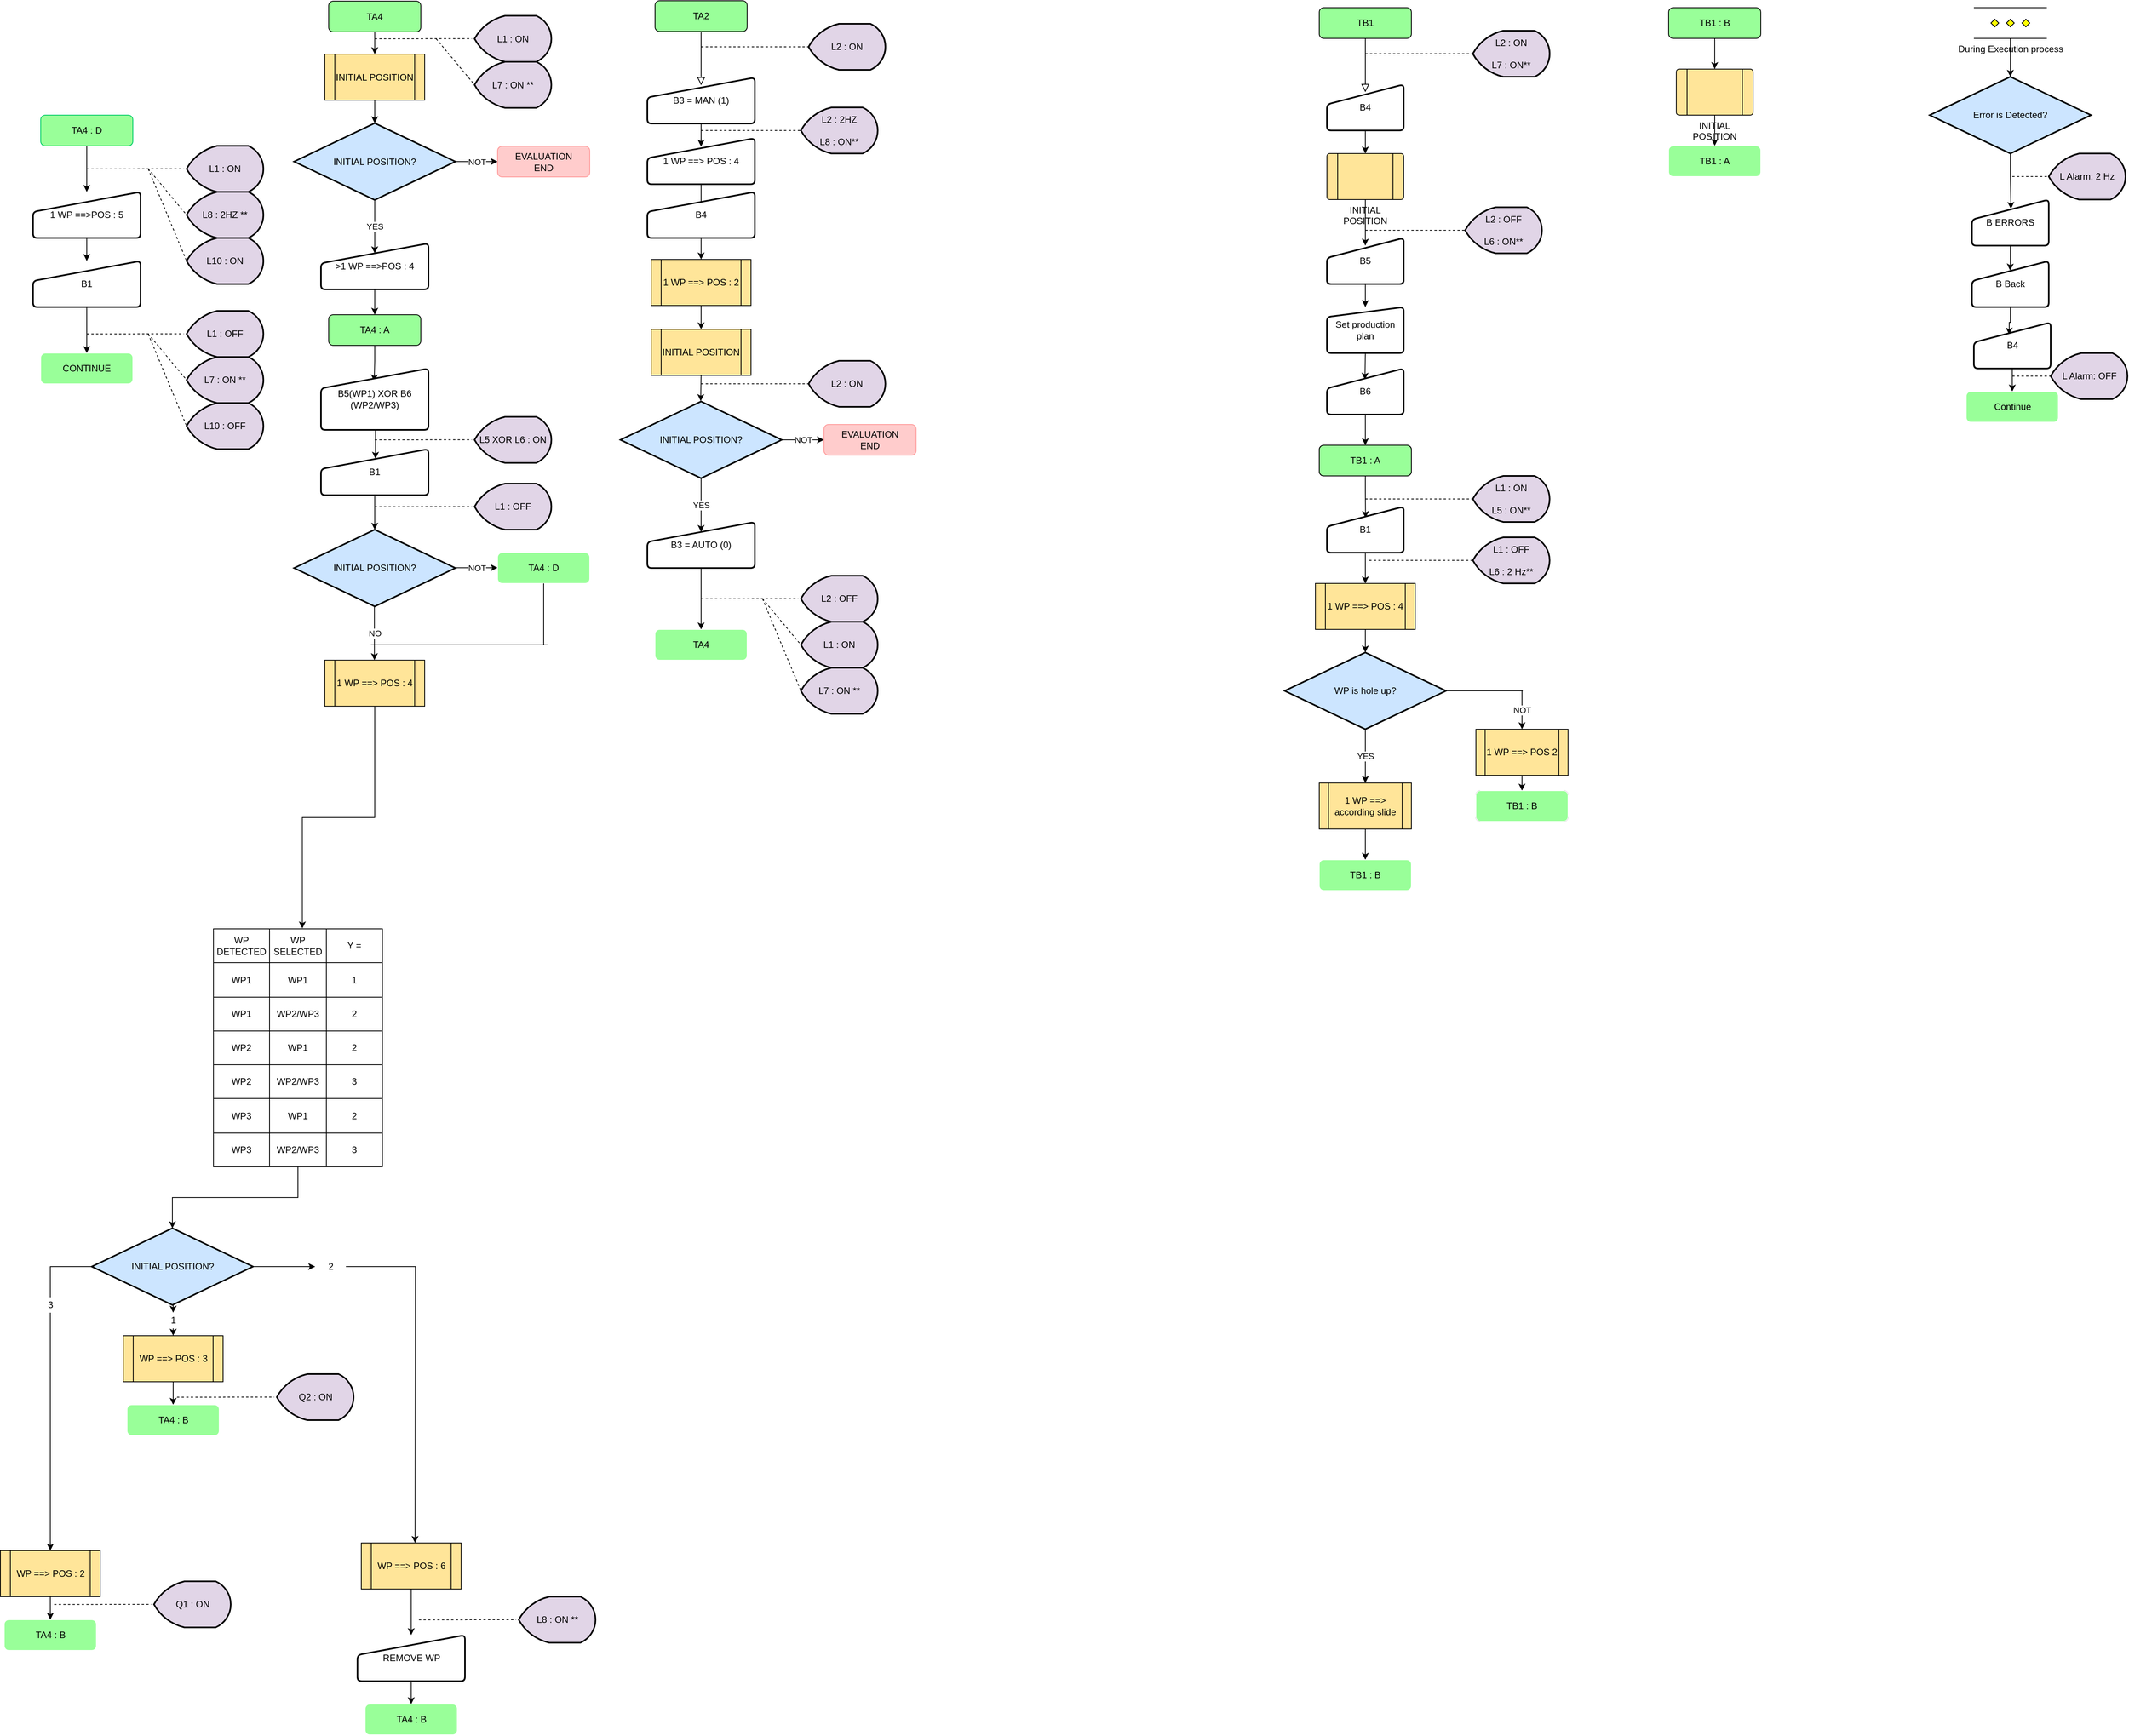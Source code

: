 <mxfile version="13.9.1" type="github">
  <diagram id="C5RBs43oDa-KdzZeNtuy" name="Page-1">
    <mxGraphModel dx="3254" dy="923" grid="1" gridSize="10" guides="1" tooltips="1" connect="1" arrows="1" fold="1" page="1" pageScale="1" pageWidth="827" pageHeight="1169" math="0" shadow="0">
      <root>
        <mxCell id="WIyWlLk6GJQsqaUBKTNV-0" />
        <mxCell id="WIyWlLk6GJQsqaUBKTNV-1" parent="WIyWlLk6GJQsqaUBKTNV-0" />
        <mxCell id="WIyWlLk6GJQsqaUBKTNV-2" value="" style="rounded=0;html=1;jettySize=auto;orthogonalLoop=1;fontSize=11;endArrow=block;endFill=0;endSize=8;strokeWidth=1;shadow=0;labelBackgroundColor=none;edgeStyle=orthogonalEdgeStyle;" parent="WIyWlLk6GJQsqaUBKTNV-1" source="WIyWlLk6GJQsqaUBKTNV-3" edge="1">
          <mxGeometry relative="1" as="geometry">
            <mxPoint x="145" y="120" as="targetPoint" />
          </mxGeometry>
        </mxCell>
        <mxCell id="WIyWlLk6GJQsqaUBKTNV-3" value="&lt;div&gt;TB1&lt;/div&gt;" style="rounded=1;whiteSpace=wrap;html=1;fontSize=12;glass=0;strokeWidth=1;shadow=0;fillColor=#99FF99;" parent="WIyWlLk6GJQsqaUBKTNV-1" vertex="1">
          <mxGeometry x="85" y="10" width="120" height="40" as="geometry" />
        </mxCell>
        <mxCell id="CpjmRmd7Cp1uGwbVTGAP-3" value="" style="endArrow=none;dashed=1;html=1;" parent="WIyWlLk6GJQsqaUBKTNV-1" edge="1">
          <mxGeometry width="50" height="50" relative="1" as="geometry">
            <mxPoint x="145" y="70" as="sourcePoint" />
            <mxPoint x="285" y="70" as="targetPoint" />
          </mxGeometry>
        </mxCell>
        <mxCell id="CpjmRmd7Cp1uGwbVTGAP-4" value="&lt;div&gt;L2 : ON&lt;/div&gt;&lt;div&gt;&lt;br&gt;&lt;/div&gt;&lt;div&gt;L7 : ON&lt;br&gt;&lt;/div&gt;" style="strokeWidth=2;html=1;shape=mxgraph.flowchart.display;whiteSpace=wrap;" parent="WIyWlLk6GJQsqaUBKTNV-1" vertex="1">
          <mxGeometry x="285" y="40" width="100" height="60" as="geometry" />
        </mxCell>
        <mxCell id="CpjmRmd7Cp1uGwbVTGAP-5" value="B4" style="html=1;strokeWidth=2;shape=manualInput;whiteSpace=wrap;rounded=1;size=26;arcSize=11;" parent="WIyWlLk6GJQsqaUBKTNV-1" vertex="1">
          <mxGeometry x="95" y="110" width="100" height="60" as="geometry" />
        </mxCell>
        <mxCell id="CpjmRmd7Cp1uGwbVTGAP-6" value="" style="endArrow=classic;html=1;exitX=0.5;exitY=1;exitDx=0;exitDy=0;" parent="WIyWlLk6GJQsqaUBKTNV-1" source="CpjmRmd7Cp1uGwbVTGAP-5" edge="1">
          <mxGeometry width="50" height="50" relative="1" as="geometry">
            <mxPoint x="265" y="300" as="sourcePoint" />
            <mxPoint x="145" y="200" as="targetPoint" />
          </mxGeometry>
        </mxCell>
        <mxCell id="CpjmRmd7Cp1uGwbVTGAP-7" value="INITIAL POSITION" style="verticalLabelPosition=bottom;verticalAlign=top;html=1;shape=process;whiteSpace=wrap;rounded=1;size=0.14;arcSize=6;fillColor=#FFE599;" parent="WIyWlLk6GJQsqaUBKTNV-1" vertex="1">
          <mxGeometry x="95" y="200" width="100" height="60" as="geometry" />
        </mxCell>
        <mxCell id="CpjmRmd7Cp1uGwbVTGAP-8" value="" style="endArrow=classic;html=1;exitX=0.5;exitY=1;exitDx=0;exitDy=0;" parent="WIyWlLk6GJQsqaUBKTNV-1" source="CpjmRmd7Cp1uGwbVTGAP-7" edge="1">
          <mxGeometry width="50" height="50" relative="1" as="geometry">
            <mxPoint x="265" y="300" as="sourcePoint" />
            <mxPoint x="145" y="320" as="targetPoint" />
          </mxGeometry>
        </mxCell>
        <mxCell id="CpjmRmd7Cp1uGwbVTGAP-9" value="&lt;div&gt;L2 : ON&lt;/div&gt;&lt;div&gt;&lt;br&gt;&lt;/div&gt;&lt;div&gt;L7 : ON**&lt;br&gt;&lt;/div&gt;" style="strokeWidth=2;html=1;shape=mxgraph.flowchart.display;whiteSpace=wrap;fillColor=#E1D5E7;" parent="WIyWlLk6GJQsqaUBKTNV-1" vertex="1">
          <mxGeometry x="285" y="40" width="100" height="60" as="geometry" />
        </mxCell>
        <mxCell id="CpjmRmd7Cp1uGwbVTGAP-10" value="&lt;div&gt;L2 : OFF&lt;/div&gt;&lt;div&gt;&lt;br&gt;&lt;/div&gt;&lt;div&gt;L6 : ON**&lt;br&gt;&lt;/div&gt;" style="strokeWidth=2;html=1;shape=mxgraph.flowchart.display;whiteSpace=wrap;fillColor=#E1D5E7;" parent="WIyWlLk6GJQsqaUBKTNV-1" vertex="1">
          <mxGeometry x="275" y="270" width="100" height="60" as="geometry" />
        </mxCell>
        <mxCell id="CpjmRmd7Cp1uGwbVTGAP-11" value="" style="endArrow=none;dashed=1;html=1;entryX=0;entryY=0.5;entryDx=0;entryDy=0;entryPerimeter=0;" parent="WIyWlLk6GJQsqaUBKTNV-1" target="CpjmRmd7Cp1uGwbVTGAP-10" edge="1">
          <mxGeometry width="50" height="50" relative="1" as="geometry">
            <mxPoint x="145" y="300" as="sourcePoint" />
            <mxPoint x="235" y="290" as="targetPoint" />
          </mxGeometry>
        </mxCell>
        <mxCell id="CpjmRmd7Cp1uGwbVTGAP-13" value="B5" style="html=1;strokeWidth=2;shape=manualInput;whiteSpace=wrap;rounded=1;size=26;arcSize=11;" parent="WIyWlLk6GJQsqaUBKTNV-1" vertex="1">
          <mxGeometry x="95" y="310" width="100" height="60" as="geometry" />
        </mxCell>
        <mxCell id="CpjmRmd7Cp1uGwbVTGAP-19" style="edgeStyle=orthogonalEdgeStyle;rounded=0;orthogonalLoop=1;jettySize=auto;html=1;exitX=0.5;exitY=1;exitDx=0;exitDy=0;entryX=0.495;entryY=0.242;entryDx=0;entryDy=0;entryPerimeter=0;" parent="WIyWlLk6GJQsqaUBKTNV-1" source="CpjmRmd7Cp1uGwbVTGAP-14" target="CpjmRmd7Cp1uGwbVTGAP-17" edge="1">
          <mxGeometry relative="1" as="geometry" />
        </mxCell>
        <mxCell id="CpjmRmd7Cp1uGwbVTGAP-14" value="Set production plan" style="html=1;strokeWidth=2;shape=manualInput;whiteSpace=wrap;rounded=1;size=13;arcSize=11;" parent="WIyWlLk6GJQsqaUBKTNV-1" vertex="1">
          <mxGeometry x="95" y="400" width="100" height="60" as="geometry" />
        </mxCell>
        <mxCell id="CpjmRmd7Cp1uGwbVTGAP-15" value="" style="endArrow=classic;html=1;exitX=0.5;exitY=1;exitDx=0;exitDy=0;entryX=0.5;entryY=0;entryDx=0;entryDy=0;" parent="WIyWlLk6GJQsqaUBKTNV-1" source="CpjmRmd7Cp1uGwbVTGAP-13" target="CpjmRmd7Cp1uGwbVTGAP-14" edge="1">
          <mxGeometry width="50" height="50" relative="1" as="geometry">
            <mxPoint x="265" y="300" as="sourcePoint" />
            <mxPoint x="315" y="250" as="targetPoint" />
          </mxGeometry>
        </mxCell>
        <mxCell id="CpjmRmd7Cp1uGwbVTGAP-16" value="B5" style="html=1;strokeWidth=2;shape=manualInput;whiteSpace=wrap;rounded=1;size=26;arcSize=11;" parent="WIyWlLk6GJQsqaUBKTNV-1" vertex="1">
          <mxGeometry x="95" y="310" width="100" height="60" as="geometry" />
        </mxCell>
        <mxCell id="CpjmRmd7Cp1uGwbVTGAP-23" style="edgeStyle=orthogonalEdgeStyle;rounded=0;orthogonalLoop=1;jettySize=auto;html=1;exitX=0.5;exitY=1;exitDx=0;exitDy=0;" parent="WIyWlLk6GJQsqaUBKTNV-1" source="CpjmRmd7Cp1uGwbVTGAP-17" target="CpjmRmd7Cp1uGwbVTGAP-61" edge="1">
          <mxGeometry relative="1" as="geometry">
            <mxPoint x="220" y="560" as="targetPoint" />
          </mxGeometry>
        </mxCell>
        <mxCell id="CpjmRmd7Cp1uGwbVTGAP-17" value="B6" style="html=1;strokeWidth=2;shape=manualInput;whiteSpace=wrap;rounded=1;size=26;arcSize=11;" parent="WIyWlLk6GJQsqaUBKTNV-1" vertex="1">
          <mxGeometry x="95" y="480" width="100" height="60" as="geometry" />
        </mxCell>
        <mxCell id="CpjmRmd7Cp1uGwbVTGAP-20" value="&lt;div&gt;L1 : ON&lt;br&gt;&lt;/div&gt;&lt;div&gt;&lt;br&gt;&lt;/div&gt;&lt;div&gt;L5 : ON**&lt;br&gt;&lt;/div&gt;" style="strokeWidth=2;html=1;shape=mxgraph.flowchart.display;whiteSpace=wrap;fillColor=#E1D5E7;" parent="WIyWlLk6GJQsqaUBKTNV-1" vertex="1">
          <mxGeometry x="285" y="620" width="100" height="60" as="geometry" />
        </mxCell>
        <mxCell id="CpjmRmd7Cp1uGwbVTGAP-26" style="edgeStyle=orthogonalEdgeStyle;rounded=0;orthogonalLoop=1;jettySize=auto;html=1;exitX=0.5;exitY=1;exitDx=0;exitDy=0;entryX=0.5;entryY=0;entryDx=0;entryDy=0;" parent="WIyWlLk6GJQsqaUBKTNV-1" source="CpjmRmd7Cp1uGwbVTGAP-21" target="CpjmRmd7Cp1uGwbVTGAP-25" edge="1">
          <mxGeometry relative="1" as="geometry" />
        </mxCell>
        <mxCell id="CpjmRmd7Cp1uGwbVTGAP-21" value="B1" style="html=1;strokeWidth=2;shape=manualInput;whiteSpace=wrap;rounded=1;size=26;arcSize=11;" parent="WIyWlLk6GJQsqaUBKTNV-1" vertex="1">
          <mxGeometry x="95" y="660" width="100" height="60" as="geometry" />
        </mxCell>
        <mxCell id="CpjmRmd7Cp1uGwbVTGAP-24" value="" style="endArrow=none;dashed=1;html=1;entryX=0;entryY=0.5;entryDx=0;entryDy=0;entryPerimeter=0;" parent="WIyWlLk6GJQsqaUBKTNV-1" target="CpjmRmd7Cp1uGwbVTGAP-20" edge="1">
          <mxGeometry width="50" height="50" relative="1" as="geometry">
            <mxPoint x="145" y="650" as="sourcePoint" />
            <mxPoint x="315" y="540" as="targetPoint" />
          </mxGeometry>
        </mxCell>
        <mxCell id="CpjmRmd7Cp1uGwbVTGAP-41" style="edgeStyle=orthogonalEdgeStyle;rounded=0;orthogonalLoop=1;jettySize=auto;html=1;exitX=0.5;exitY=1;exitDx=0;exitDy=0;" parent="WIyWlLk6GJQsqaUBKTNV-1" source="CpjmRmd7Cp1uGwbVTGAP-25" target="CpjmRmd7Cp1uGwbVTGAP-40" edge="1">
          <mxGeometry relative="1" as="geometry" />
        </mxCell>
        <mxCell id="CpjmRmd7Cp1uGwbVTGAP-25" value="1 WP ==&amp;gt; POS : 4" style="shape=process;whiteSpace=wrap;html=1;backgroundOutline=1;fillColor=#FFE599;" parent="WIyWlLk6GJQsqaUBKTNV-1" vertex="1">
          <mxGeometry x="80" y="760" width="130" height="60" as="geometry" />
        </mxCell>
        <mxCell id="CpjmRmd7Cp1uGwbVTGAP-40" value="WP is hole up?" style="strokeWidth=2;html=1;shape=mxgraph.flowchart.decision;whiteSpace=wrap;fillColor=#CCE5FF;" parent="WIyWlLk6GJQsqaUBKTNV-1" vertex="1">
          <mxGeometry x="40" y="850" width="210" height="100" as="geometry" />
        </mxCell>
        <mxCell id="CpjmRmd7Cp1uGwbVTGAP-58" style="edgeStyle=orthogonalEdgeStyle;rounded=0;orthogonalLoop=1;jettySize=auto;html=1;exitX=0.5;exitY=1;exitDx=0;exitDy=0;entryX=0.5;entryY=0;entryDx=0;entryDy=0;entryPerimeter=0;" parent="WIyWlLk6GJQsqaUBKTNV-1" source="CpjmRmd7Cp1uGwbVTGAP-43" edge="1">
          <mxGeometry relative="1" as="geometry">
            <mxPoint x="349.0" y="1030.0" as="targetPoint" />
          </mxGeometry>
        </mxCell>
        <mxCell id="CpjmRmd7Cp1uGwbVTGAP-43" value="1 WP ==&amp;gt; POS 2" style="shape=process;whiteSpace=wrap;html=1;backgroundOutline=1;fillColor=#FFE599;" parent="WIyWlLk6GJQsqaUBKTNV-1" vertex="1">
          <mxGeometry x="289" y="950" width="120" height="60" as="geometry" />
        </mxCell>
        <mxCell id="CpjmRmd7Cp1uGwbVTGAP-44" value="" style="endArrow=classic;html=1;entryX=0.5;entryY=0;entryDx=0;entryDy=0;" parent="WIyWlLk6GJQsqaUBKTNV-1" target="CpjmRmd7Cp1uGwbVTGAP-43" edge="1">
          <mxGeometry relative="1" as="geometry">
            <mxPoint x="349" y="900" as="sourcePoint" />
            <mxPoint x="254" y="1040" as="targetPoint" />
          </mxGeometry>
        </mxCell>
        <mxCell id="CpjmRmd7Cp1uGwbVTGAP-45" value="NOT" style="edgeLabel;resizable=0;html=1;align=center;verticalAlign=middle;" parent="CpjmRmd7Cp1uGwbVTGAP-44" connectable="0" vertex="1">
          <mxGeometry relative="1" as="geometry" />
        </mxCell>
        <mxCell id="CpjmRmd7Cp1uGwbVTGAP-46" value="" style="endArrow=none;html=1;exitX=1;exitY=0.5;exitDx=0;exitDy=0;exitPerimeter=0;" parent="WIyWlLk6GJQsqaUBKTNV-1" source="CpjmRmd7Cp1uGwbVTGAP-40" edge="1">
          <mxGeometry width="50" height="50" relative="1" as="geometry">
            <mxPoint x="170" y="1070" as="sourcePoint" />
            <mxPoint x="350" y="900" as="targetPoint" />
          </mxGeometry>
        </mxCell>
        <mxCell id="CpjmRmd7Cp1uGwbVTGAP-47" value="" style="endArrow=classic;html=1;exitX=0.5;exitY=1;exitDx=0;exitDy=0;exitPerimeter=0;" parent="WIyWlLk6GJQsqaUBKTNV-1" source="CpjmRmd7Cp1uGwbVTGAP-40" edge="1">
          <mxGeometry relative="1" as="geometry">
            <mxPoint x="110" y="1070" as="sourcePoint" />
            <mxPoint x="145" y="1020" as="targetPoint" />
          </mxGeometry>
        </mxCell>
        <mxCell id="CpjmRmd7Cp1uGwbVTGAP-48" value="YES" style="edgeLabel;resizable=0;html=1;align=center;verticalAlign=middle;" parent="CpjmRmd7Cp1uGwbVTGAP-47" connectable="0" vertex="1">
          <mxGeometry relative="1" as="geometry" />
        </mxCell>
        <mxCell id="CpjmRmd7Cp1uGwbVTGAP-56" style="edgeStyle=orthogonalEdgeStyle;rounded=0;orthogonalLoop=1;jettySize=auto;html=1;exitX=0.5;exitY=1;exitDx=0;exitDy=0;entryX=0.5;entryY=0;entryDx=0;entryDy=0;entryPerimeter=0;" parent="WIyWlLk6GJQsqaUBKTNV-1" source="CpjmRmd7Cp1uGwbVTGAP-50" edge="1">
          <mxGeometry relative="1" as="geometry">
            <mxPoint x="145" y="1120.0" as="targetPoint" />
          </mxGeometry>
        </mxCell>
        <mxCell id="CpjmRmd7Cp1uGwbVTGAP-50" value="1 WP ==&amp;gt; according slide" style="shape=process;whiteSpace=wrap;html=1;backgroundOutline=1;fillColor=#FFE599;" parent="WIyWlLk6GJQsqaUBKTNV-1" vertex="1">
          <mxGeometry x="85" y="1020" width="120" height="60" as="geometry" />
        </mxCell>
        <mxCell id="CpjmRmd7Cp1uGwbVTGAP-52" value="&lt;div&gt;L1 : OFF&lt;br&gt;&lt;/div&gt;&lt;div&gt;&lt;br&gt;&lt;/div&gt;&lt;div&gt;L6 : 2 Hz**&lt;br&gt;&lt;/div&gt;" style="strokeWidth=2;html=1;shape=mxgraph.flowchart.display;whiteSpace=wrap;fillColor=#E1D5E7;" parent="WIyWlLk6GJQsqaUBKTNV-1" vertex="1">
          <mxGeometry x="285" y="700" width="100" height="60" as="geometry" />
        </mxCell>
        <mxCell id="CpjmRmd7Cp1uGwbVTGAP-53" value="" style="endArrow=none;dashed=1;html=1;entryX=0;entryY=0.5;entryDx=0;entryDy=0;entryPerimeter=0;" parent="WIyWlLk6GJQsqaUBKTNV-1" target="CpjmRmd7Cp1uGwbVTGAP-52" edge="1">
          <mxGeometry width="50" height="50" relative="1" as="geometry">
            <mxPoint x="150" y="730" as="sourcePoint" />
            <mxPoint x="410" y="730" as="targetPoint" />
          </mxGeometry>
        </mxCell>
        <mxCell id="CpjmRmd7Cp1uGwbVTGAP-64" style="edgeStyle=orthogonalEdgeStyle;rounded=0;orthogonalLoop=1;jettySize=auto;html=1;exitX=0.5;exitY=1;exitDx=0;exitDy=0;entryX=0.5;entryY=0;entryDx=0;entryDy=0;" parent="WIyWlLk6GJQsqaUBKTNV-1" source="CpjmRmd7Cp1uGwbVTGAP-54" target="CpjmRmd7Cp1uGwbVTGAP-63" edge="1">
          <mxGeometry relative="1" as="geometry" />
        </mxCell>
        <mxCell id="CpjmRmd7Cp1uGwbVTGAP-54" value="INITIAL POSITION" style="verticalLabelPosition=bottom;verticalAlign=top;html=1;shape=process;whiteSpace=wrap;rounded=1;size=0.14;arcSize=6;fillColor=#FFE599;" parent="WIyWlLk6GJQsqaUBKTNV-1" vertex="1">
          <mxGeometry x="550" y="90" width="100" height="60" as="geometry" />
        </mxCell>
        <mxCell id="CpjmRmd7Cp1uGwbVTGAP-60" style="edgeStyle=orthogonalEdgeStyle;rounded=0;orthogonalLoop=1;jettySize=auto;html=1;exitX=0.5;exitY=1;exitDx=0;exitDy=0;entryX=0.5;entryY=0;entryDx=0;entryDy=0;" parent="WIyWlLk6GJQsqaUBKTNV-1" source="CpjmRmd7Cp1uGwbVTGAP-59" target="CpjmRmd7Cp1uGwbVTGAP-54" edge="1">
          <mxGeometry relative="1" as="geometry" />
        </mxCell>
        <mxCell id="CpjmRmd7Cp1uGwbVTGAP-59" value="&lt;div&gt;TB1 : B&lt;br&gt;&lt;/div&gt;" style="rounded=1;whiteSpace=wrap;html=1;fontSize=12;glass=0;strokeWidth=1;shadow=0;fillColor=#99FF99;" parent="WIyWlLk6GJQsqaUBKTNV-1" vertex="1">
          <mxGeometry x="540" y="10" width="120" height="40" as="geometry" />
        </mxCell>
        <mxCell id="CpjmRmd7Cp1uGwbVTGAP-62" style="edgeStyle=orthogonalEdgeStyle;rounded=0;orthogonalLoop=1;jettySize=auto;html=1;exitX=0.5;exitY=1;exitDx=0;exitDy=0;entryX=0.503;entryY=0.245;entryDx=0;entryDy=0;entryPerimeter=0;" parent="WIyWlLk6GJQsqaUBKTNV-1" source="CpjmRmd7Cp1uGwbVTGAP-61" target="CpjmRmd7Cp1uGwbVTGAP-21" edge="1">
          <mxGeometry relative="1" as="geometry" />
        </mxCell>
        <mxCell id="CpjmRmd7Cp1uGwbVTGAP-61" value="&lt;div&gt;TB1 : A&lt;br&gt;&lt;/div&gt;" style="rounded=1;whiteSpace=wrap;html=1;fontSize=12;glass=0;strokeWidth=1;shadow=0;fillColor=#99FF99;" parent="WIyWlLk6GJQsqaUBKTNV-1" vertex="1">
          <mxGeometry x="85" y="580" width="120" height="40" as="geometry" />
        </mxCell>
        <mxCell id="CpjmRmd7Cp1uGwbVTGAP-63" value="&lt;div&gt;TB1 : A&lt;br&gt;&lt;/div&gt;" style="rounded=1;whiteSpace=wrap;html=1;fontSize=12;glass=0;strokeWidth=1;shadow=0;fillColor=#99FF99;strokeColor=#FFFFFF;" parent="WIyWlLk6GJQsqaUBKTNV-1" vertex="1">
          <mxGeometry x="540" y="190" width="120" height="40" as="geometry" />
        </mxCell>
        <mxCell id="CpjmRmd7Cp1uGwbVTGAP-65" value="&lt;div&gt;TB1 : A&lt;br&gt;&lt;/div&gt;" style="rounded=1;whiteSpace=wrap;html=1;fontSize=12;glass=0;strokeWidth=1;shadow=0;fillColor=#99FF99;" parent="WIyWlLk6GJQsqaUBKTNV-1" vertex="1">
          <mxGeometry x="85" y="580" width="120" height="40" as="geometry" />
        </mxCell>
        <mxCell id="CpjmRmd7Cp1uGwbVTGAP-66" value="TB1 : B" style="rounded=1;whiteSpace=wrap;html=1;fontSize=12;glass=0;strokeWidth=1;shadow=0;fillColor=#99FF99;" parent="WIyWlLk6GJQsqaUBKTNV-1" vertex="1">
          <mxGeometry x="289" y="1030" width="120" height="40" as="geometry" />
        </mxCell>
        <mxCell id="CpjmRmd7Cp1uGwbVTGAP-67" value="TB1 : B" style="rounded=1;whiteSpace=wrap;html=1;fontSize=12;glass=0;strokeWidth=1;shadow=0;fillColor=#99FF99;strokeColor=#FFFFFF;" parent="WIyWlLk6GJQsqaUBKTNV-1" vertex="1">
          <mxGeometry x="289" y="1030" width="120" height="40" as="geometry" />
        </mxCell>
        <mxCell id="CpjmRmd7Cp1uGwbVTGAP-68" value="TB1 : B" style="rounded=1;whiteSpace=wrap;html=1;fontSize=12;glass=0;strokeWidth=1;shadow=0;fillColor=#99FF99;strokeColor=#FFFFFF;" parent="WIyWlLk6GJQsqaUBKTNV-1" vertex="1">
          <mxGeometry x="85" y="1120" width="120" height="40" as="geometry" />
        </mxCell>
        <mxCell id="CpjmRmd7Cp1uGwbVTGAP-73" style="edgeStyle=orthogonalEdgeStyle;rounded=0;orthogonalLoop=1;jettySize=auto;html=1;exitX=0.5;exitY=1;exitDx=0;exitDy=0;exitPerimeter=0;entryX=0.5;entryY=0;entryDx=0;entryDy=0;entryPerimeter=0;" parent="WIyWlLk6GJQsqaUBKTNV-1" source="CpjmRmd7Cp1uGwbVTGAP-70" target="CpjmRmd7Cp1uGwbVTGAP-72" edge="1">
          <mxGeometry relative="1" as="geometry" />
        </mxCell>
        <mxCell id="CpjmRmd7Cp1uGwbVTGAP-70" value="During Execution process" style="verticalLabelPosition=bottom;verticalAlign=top;html=1;shape=mxgraph.flowchart.parallel_mode;pointerEvents=1;strokeColor=#000000;fillColor=#000000;shadow=0;" parent="WIyWlLk6GJQsqaUBKTNV-1" vertex="1">
          <mxGeometry x="937.5" y="10" width="95" height="40" as="geometry" />
        </mxCell>
        <mxCell id="CpjmRmd7Cp1uGwbVTGAP-77" style="edgeStyle=orthogonalEdgeStyle;rounded=0;orthogonalLoop=1;jettySize=auto;html=1;exitX=0.5;exitY=1;exitDx=0;exitDy=0;exitPerimeter=0;entryX=0.508;entryY=0.202;entryDx=0;entryDy=0;entryPerimeter=0;" parent="WIyWlLk6GJQsqaUBKTNV-1" source="CpjmRmd7Cp1uGwbVTGAP-72" target="CpjmRmd7Cp1uGwbVTGAP-75" edge="1">
          <mxGeometry relative="1" as="geometry" />
        </mxCell>
        <mxCell id="CpjmRmd7Cp1uGwbVTGAP-72" value="Error is Detected?" style="strokeWidth=2;html=1;shape=mxgraph.flowchart.decision;whiteSpace=wrap;fillColor=#CCE5FF;" parent="WIyWlLk6GJQsqaUBKTNV-1" vertex="1">
          <mxGeometry x="880" y="100" width="210" height="100" as="geometry" />
        </mxCell>
        <mxCell id="CpjmRmd7Cp1uGwbVTGAP-74" value="B1" style="html=1;strokeWidth=2;shape=manualInput;whiteSpace=wrap;rounded=1;size=26;arcSize=11;" parent="WIyWlLk6GJQsqaUBKTNV-1" vertex="1">
          <mxGeometry x="95" y="660" width="100" height="60" as="geometry" />
        </mxCell>
        <mxCell id="CpjmRmd7Cp1uGwbVTGAP-82" style="edgeStyle=orthogonalEdgeStyle;rounded=0;orthogonalLoop=1;jettySize=auto;html=1;entryX=0.496;entryY=0.207;entryDx=0;entryDy=0;entryPerimeter=0;" parent="WIyWlLk6GJQsqaUBKTNV-1" source="CpjmRmd7Cp1uGwbVTGAP-75" target="CpjmRmd7Cp1uGwbVTGAP-81" edge="1">
          <mxGeometry relative="1" as="geometry" />
        </mxCell>
        <mxCell id="CpjmRmd7Cp1uGwbVTGAP-75" value="B ERRORS" style="html=1;strokeWidth=2;shape=manualInput;whiteSpace=wrap;rounded=1;size=26;arcSize=11;" parent="WIyWlLk6GJQsqaUBKTNV-1" vertex="1">
          <mxGeometry x="935" y="260" width="100" height="60" as="geometry" />
        </mxCell>
        <mxCell id="CpjmRmd7Cp1uGwbVTGAP-78" value="L Alarm: 2 Hz" style="strokeWidth=2;html=1;shape=mxgraph.flowchart.display;whiteSpace=wrap;fillColor=#E1D5E7;" parent="WIyWlLk6GJQsqaUBKTNV-1" vertex="1">
          <mxGeometry x="1035" y="200" width="100" height="60" as="geometry" />
        </mxCell>
        <mxCell id="CpjmRmd7Cp1uGwbVTGAP-80" value="" style="endArrow=none;dashed=1;html=1;entryX=0;entryY=0.5;entryDx=0;entryDy=0;entryPerimeter=0;" parent="WIyWlLk6GJQsqaUBKTNV-1" target="CpjmRmd7Cp1uGwbVTGAP-78" edge="1">
          <mxGeometry width="50" height="50" relative="1" as="geometry">
            <mxPoint x="987.5" y="230" as="sourcePoint" />
            <mxPoint x="877.5" y="200" as="targetPoint" />
          </mxGeometry>
        </mxCell>
        <mxCell id="CpjmRmd7Cp1uGwbVTGAP-85" style="edgeStyle=orthogonalEdgeStyle;rounded=0;orthogonalLoop=1;jettySize=auto;html=1;entryX=0.46;entryY=0.264;entryDx=0;entryDy=0;entryPerimeter=0;" parent="WIyWlLk6GJQsqaUBKTNV-1" source="CpjmRmd7Cp1uGwbVTGAP-81" target="CpjmRmd7Cp1uGwbVTGAP-83" edge="1">
          <mxGeometry relative="1" as="geometry" />
        </mxCell>
        <mxCell id="CpjmRmd7Cp1uGwbVTGAP-81" value="B Back" style="html=1;strokeWidth=2;shape=manualInput;whiteSpace=wrap;rounded=1;size=26;arcSize=11;" parent="WIyWlLk6GJQsqaUBKTNV-1" vertex="1">
          <mxGeometry x="935" y="340" width="100" height="60" as="geometry" />
        </mxCell>
        <mxCell id="CpjmRmd7Cp1uGwbVTGAP-87" style="edgeStyle=orthogonalEdgeStyle;rounded=0;orthogonalLoop=1;jettySize=auto;html=1;entryX=0.5;entryY=0;entryDx=0;entryDy=0;" parent="WIyWlLk6GJQsqaUBKTNV-1" source="CpjmRmd7Cp1uGwbVTGAP-83" target="CpjmRmd7Cp1uGwbVTGAP-86" edge="1">
          <mxGeometry relative="1" as="geometry" />
        </mxCell>
        <mxCell id="CpjmRmd7Cp1uGwbVTGAP-83" value="B4" style="html=1;strokeWidth=2;shape=manualInput;whiteSpace=wrap;rounded=1;size=26;arcSize=11;" parent="WIyWlLk6GJQsqaUBKTNV-1" vertex="1">
          <mxGeometry x="937.5" y="420" width="100" height="60" as="geometry" />
        </mxCell>
        <mxCell id="CpjmRmd7Cp1uGwbVTGAP-86" value="Continue" style="rounded=1;whiteSpace=wrap;html=1;fontSize=12;glass=0;strokeWidth=1;shadow=0;fillColor=#99FF99;strokeColor=#FFFFFF;" parent="WIyWlLk6GJQsqaUBKTNV-1" vertex="1">
          <mxGeometry x="927.5" y="510" width="120" height="40" as="geometry" />
        </mxCell>
        <mxCell id="CpjmRmd7Cp1uGwbVTGAP-88" value="L Alarm: OFF" style="strokeWidth=2;html=1;shape=mxgraph.flowchart.display;whiteSpace=wrap;fillColor=#E1D5E7;" parent="WIyWlLk6GJQsqaUBKTNV-1" vertex="1">
          <mxGeometry x="1037.5" y="460" width="100" height="60" as="geometry" />
        </mxCell>
        <mxCell id="CpjmRmd7Cp1uGwbVTGAP-89" value="" style="endArrow=none;dashed=1;html=1;entryX=0;entryY=0.5;entryDx=0;entryDy=0;entryPerimeter=0;" parent="WIyWlLk6GJQsqaUBKTNV-1" target="CpjmRmd7Cp1uGwbVTGAP-88" edge="1">
          <mxGeometry width="50" height="50" relative="1" as="geometry">
            <mxPoint x="987.5" y="490" as="sourcePoint" />
            <mxPoint x="1027.5" y="510" as="targetPoint" />
          </mxGeometry>
        </mxCell>
        <mxCell id="PBRTsVXi39Mgpiq4fNoz-2" value="" style="rounded=0;html=1;jettySize=auto;orthogonalLoop=1;fontSize=11;endArrow=block;endFill=0;endSize=8;strokeWidth=1;shadow=0;labelBackgroundColor=none;edgeStyle=orthogonalEdgeStyle;" parent="WIyWlLk6GJQsqaUBKTNV-1" source="PBRTsVXi39Mgpiq4fNoz-3" edge="1">
          <mxGeometry relative="1" as="geometry">
            <mxPoint x="-720" y="111" as="targetPoint" />
          </mxGeometry>
        </mxCell>
        <mxCell id="PBRTsVXi39Mgpiq4fNoz-3" value="&lt;div&gt;TA2&lt;/div&gt;" style="rounded=1;whiteSpace=wrap;html=1;fontSize=12;glass=0;strokeWidth=1;shadow=0;fillColor=#99FF99;" parent="WIyWlLk6GJQsqaUBKTNV-1" vertex="1">
          <mxGeometry x="-780" y="1" width="120" height="40" as="geometry" />
        </mxCell>
        <mxCell id="PBRTsVXi39Mgpiq4fNoz-4" value="" style="endArrow=none;dashed=1;html=1;" parent="WIyWlLk6GJQsqaUBKTNV-1" edge="1">
          <mxGeometry width="50" height="50" relative="1" as="geometry">
            <mxPoint x="-720" y="61" as="sourcePoint" />
            <mxPoint x="-580" y="61" as="targetPoint" />
          </mxGeometry>
        </mxCell>
        <mxCell id="PBRTsVXi39Mgpiq4fNoz-5" value="&lt;div&gt;L2 : ON&lt;/div&gt;&lt;div&gt;&lt;br&gt;&lt;/div&gt;&lt;div&gt;L7 : ON&lt;br&gt;&lt;/div&gt;" style="strokeWidth=2;html=1;shape=mxgraph.flowchart.display;whiteSpace=wrap;" parent="WIyWlLk6GJQsqaUBKTNV-1" vertex="1">
          <mxGeometry x="-580" y="31" width="100" height="60" as="geometry" />
        </mxCell>
        <mxCell id="PBRTsVXi39Mgpiq4fNoz-6" value="B3 = MAN (1)" style="html=1;strokeWidth=2;shape=manualInput;whiteSpace=wrap;rounded=1;size=26;arcSize=11;" parent="WIyWlLk6GJQsqaUBKTNV-1" vertex="1">
          <mxGeometry x="-790" y="101" width="140" height="60" as="geometry" />
        </mxCell>
        <mxCell id="PBRTsVXi39Mgpiq4fNoz-7" value="" style="endArrow=classic;html=1;exitX=0.5;exitY=1;exitDx=0;exitDy=0;" parent="WIyWlLk6GJQsqaUBKTNV-1" source="PBRTsVXi39Mgpiq4fNoz-6" edge="1">
          <mxGeometry width="50" height="50" relative="1" as="geometry">
            <mxPoint x="-600" y="291" as="sourcePoint" />
            <mxPoint x="-720" y="191" as="targetPoint" />
          </mxGeometry>
        </mxCell>
        <mxCell id="PBRTsVXi39Mgpiq4fNoz-9" value="" style="endArrow=classic;html=1;exitX=0.5;exitY=1;exitDx=0;exitDy=0;" parent="WIyWlLk6GJQsqaUBKTNV-1" edge="1">
          <mxGeometry width="50" height="50" relative="1" as="geometry">
            <mxPoint x="-720" y="240" as="sourcePoint" />
            <mxPoint x="-720" y="300" as="targetPoint" />
          </mxGeometry>
        </mxCell>
        <mxCell id="PBRTsVXi39Mgpiq4fNoz-10" value="&lt;div&gt;L2 : ON&lt;/div&gt;" style="strokeWidth=2;html=1;shape=mxgraph.flowchart.display;whiteSpace=wrap;fillColor=#E1D5E7;" parent="WIyWlLk6GJQsqaUBKTNV-1" vertex="1">
          <mxGeometry x="-580" y="31" width="100" height="60" as="geometry" />
        </mxCell>
        <mxCell id="PBRTsVXi39Mgpiq4fNoz-11" value="&lt;div&gt;L2 : 2HZ&lt;br&gt;&lt;/div&gt;&lt;div&gt;&lt;br&gt;&lt;/div&gt;&lt;div&gt;L8 : ON**&lt;br&gt;&lt;/div&gt;" style="strokeWidth=2;html=1;shape=mxgraph.flowchart.display;whiteSpace=wrap;fillColor=#E1D5E7;" parent="WIyWlLk6GJQsqaUBKTNV-1" vertex="1">
          <mxGeometry x="-590" y="140" width="100" height="60" as="geometry" />
        </mxCell>
        <mxCell id="PBRTsVXi39Mgpiq4fNoz-12" value="" style="endArrow=none;dashed=1;html=1;entryX=0;entryY=0.5;entryDx=0;entryDy=0;entryPerimeter=0;" parent="WIyWlLk6GJQsqaUBKTNV-1" target="PBRTsVXi39Mgpiq4fNoz-11" edge="1">
          <mxGeometry width="50" height="50" relative="1" as="geometry">
            <mxPoint x="-720" y="170" as="sourcePoint" />
            <mxPoint x="-630" y="160" as="targetPoint" />
          </mxGeometry>
        </mxCell>
        <mxCell id="PBRTsVXi39Mgpiq4fNoz-14" style="edgeStyle=orthogonalEdgeStyle;rounded=0;orthogonalLoop=1;jettySize=auto;html=1;exitX=0.5;exitY=1;exitDx=0;exitDy=0;entryX=0.495;entryY=0.242;entryDx=0;entryDy=0;entryPerimeter=0;" parent="WIyWlLk6GJQsqaUBKTNV-1" edge="1">
          <mxGeometry relative="1" as="geometry">
            <mxPoint x="-720" y="488" as="sourcePoint" />
            <mxPoint x="-720.5" y="522.52" as="targetPoint" />
          </mxGeometry>
        </mxCell>
        <mxCell id="PBRTsVXi39Mgpiq4fNoz-16" value="" style="endArrow=classic;html=1;exitX=0.5;exitY=1;exitDx=0;exitDy=0;entryX=0.5;entryY=0;entryDx=0;entryDy=0;" parent="WIyWlLk6GJQsqaUBKTNV-1" source="PBRTsVXi39Mgpiq4fNoz-17" target="PBRTsVXi39Mgpiq4fNoz-47" edge="1">
          <mxGeometry width="50" height="50" relative="1" as="geometry">
            <mxPoint x="-526" y="391" as="sourcePoint" />
            <mxPoint x="-550" y="241" as="targetPoint" />
          </mxGeometry>
        </mxCell>
        <mxCell id="PBRTsVXi39Mgpiq4fNoz-17" value="B4" style="html=1;strokeWidth=2;shape=manualInput;whiteSpace=wrap;rounded=1;size=26;arcSize=11;" parent="WIyWlLk6GJQsqaUBKTNV-1" vertex="1">
          <mxGeometry x="-790" y="250" width="140" height="60" as="geometry" />
        </mxCell>
        <mxCell id="PBRTsVXi39Mgpiq4fNoz-26" value="INITIAL POSITION?" style="strokeWidth=2;html=1;shape=mxgraph.flowchart.decision;whiteSpace=wrap;fillColor=#CCE5FF;" parent="WIyWlLk6GJQsqaUBKTNV-1" vertex="1">
          <mxGeometry x="-825" y="523" width="210" height="100" as="geometry" />
        </mxCell>
        <mxCell id="PBRTsVXi39Mgpiq4fNoz-29" value="" style="endArrow=classic;html=1;exitX=1;exitY=0.5;exitDx=0;exitDy=0;exitPerimeter=0;" parent="WIyWlLk6GJQsqaUBKTNV-1" source="PBRTsVXi39Mgpiq4fNoz-26" edge="1">
          <mxGeometry relative="1" as="geometry">
            <mxPoint x="-516" y="573" as="sourcePoint" />
            <mxPoint x="-560" y="573" as="targetPoint" />
          </mxGeometry>
        </mxCell>
        <mxCell id="PBRTsVXi39Mgpiq4fNoz-30" value="NOT" style="edgeLabel;resizable=0;html=1;align=center;verticalAlign=middle;" parent="PBRTsVXi39Mgpiq4fNoz-29" connectable="0" vertex="1">
          <mxGeometry relative="1" as="geometry" />
        </mxCell>
        <mxCell id="PBRTsVXi39Mgpiq4fNoz-32" value="" style="endArrow=classic;html=1;exitX=0.5;exitY=1;exitDx=0;exitDy=0;exitPerimeter=0;" parent="WIyWlLk6GJQsqaUBKTNV-1" edge="1">
          <mxGeometry relative="1" as="geometry">
            <mxPoint x="-720" y="623" as="sourcePoint" />
            <mxPoint x="-720" y="693" as="targetPoint" />
          </mxGeometry>
        </mxCell>
        <mxCell id="PBRTsVXi39Mgpiq4fNoz-33" value="YES" style="edgeLabel;resizable=0;html=1;align=center;verticalAlign=middle;" parent="PBRTsVXi39Mgpiq4fNoz-32" connectable="0" vertex="1">
          <mxGeometry relative="1" as="geometry" />
        </mxCell>
        <mxCell id="PBRTsVXi39Mgpiq4fNoz-34" style="edgeStyle=orthogonalEdgeStyle;rounded=0;orthogonalLoop=1;jettySize=auto;html=1;exitX=0.5;exitY=1;exitDx=0;exitDy=0;entryX=0.5;entryY=0;entryDx=0;entryDy=0;entryPerimeter=0;" parent="WIyWlLk6GJQsqaUBKTNV-1" source="PBRTsVXi39Mgpiq4fNoz-52" edge="1">
          <mxGeometry relative="1" as="geometry">
            <mxPoint x="-720" y="820" as="targetPoint" />
            <mxPoint x="-720" y="780" as="sourcePoint" />
          </mxGeometry>
        </mxCell>
        <mxCell id="PBRTsVXi39Mgpiq4fNoz-42" value="&lt;div&gt;EVALUATION &lt;br&gt;&lt;/div&gt;&lt;div&gt;END&lt;/div&gt;" style="rounded=1;whiteSpace=wrap;html=1;fontSize=12;glass=0;strokeWidth=1;shadow=0;fillColor=#FFCCCC;strokeColor=#FF9999;" parent="WIyWlLk6GJQsqaUBKTNV-1" vertex="1">
          <mxGeometry x="-560" y="553" width="120" height="40" as="geometry" />
        </mxCell>
        <mxCell id="PBRTsVXi39Mgpiq4fNoz-43" value="TA4" style="rounded=1;whiteSpace=wrap;html=1;fontSize=12;glass=0;strokeWidth=1;shadow=0;fillColor=#99FF99;strokeColor=#FFFFFF;" parent="WIyWlLk6GJQsqaUBKTNV-1" vertex="1">
          <mxGeometry x="-780" y="820" width="120" height="40" as="geometry" />
        </mxCell>
        <mxCell id="PBRTsVXi39Mgpiq4fNoz-45" value="1 WP ==&amp;gt; POS : 4" style="html=1;strokeWidth=2;shape=manualInput;whiteSpace=wrap;rounded=1;size=26;arcSize=11;" parent="WIyWlLk6GJQsqaUBKTNV-1" vertex="1">
          <mxGeometry x="-790" y="180" width="140" height="60" as="geometry" />
        </mxCell>
        <mxCell id="PBRTsVXi39Mgpiq4fNoz-49" style="edgeStyle=orthogonalEdgeStyle;rounded=0;orthogonalLoop=1;jettySize=auto;html=1;exitX=0.5;exitY=1;exitDx=0;exitDy=0;entryX=0.5;entryY=0;entryDx=0;entryDy=0;" parent="WIyWlLk6GJQsqaUBKTNV-1" source="PBRTsVXi39Mgpiq4fNoz-47" target="PBRTsVXi39Mgpiq4fNoz-48" edge="1">
          <mxGeometry relative="1" as="geometry" />
        </mxCell>
        <mxCell id="PBRTsVXi39Mgpiq4fNoz-47" value="1 WP ==&amp;gt; POS : 2" style="shape=process;whiteSpace=wrap;html=1;backgroundOutline=1;fillColor=#FFE599;" parent="WIyWlLk6GJQsqaUBKTNV-1" vertex="1">
          <mxGeometry x="-785" y="338" width="130" height="60" as="geometry" />
        </mxCell>
        <mxCell id="PBRTsVXi39Mgpiq4fNoz-48" value="INITIAL POSITION" style="shape=process;whiteSpace=wrap;html=1;backgroundOutline=1;fillColor=#FFE599;" parent="WIyWlLk6GJQsqaUBKTNV-1" vertex="1">
          <mxGeometry x="-785" y="429" width="130" height="60" as="geometry" />
        </mxCell>
        <mxCell id="PBRTsVXi39Mgpiq4fNoz-50" value="L2 : ON" style="strokeWidth=2;html=1;shape=mxgraph.flowchart.display;whiteSpace=wrap;fillColor=#E1D5E7;" parent="WIyWlLk6GJQsqaUBKTNV-1" vertex="1">
          <mxGeometry x="-580" y="470" width="100" height="60" as="geometry" />
        </mxCell>
        <mxCell id="PBRTsVXi39Mgpiq4fNoz-51" value="" style="endArrow=none;dashed=1;html=1;entryX=0;entryY=0.5;entryDx=0;entryDy=0;entryPerimeter=0;" parent="WIyWlLk6GJQsqaUBKTNV-1" target="PBRTsVXi39Mgpiq4fNoz-50" edge="1">
          <mxGeometry width="50" height="50" relative="1" as="geometry">
            <mxPoint x="-720" y="500" as="sourcePoint" />
            <mxPoint x="-550" y="390" as="targetPoint" />
          </mxGeometry>
        </mxCell>
        <mxCell id="PBRTsVXi39Mgpiq4fNoz-52" value="B3 = AUTO (0)" style="html=1;strokeWidth=2;shape=manualInput;whiteSpace=wrap;rounded=1;size=26;arcSize=11;" parent="WIyWlLk6GJQsqaUBKTNV-1" vertex="1">
          <mxGeometry x="-790" y="680" width="140" height="60" as="geometry" />
        </mxCell>
        <mxCell id="PBRTsVXi39Mgpiq4fNoz-53" value="L2 : OFF" style="strokeWidth=2;html=1;shape=mxgraph.flowchart.display;whiteSpace=wrap;fillColor=#E1D5E7;" parent="WIyWlLk6GJQsqaUBKTNV-1" vertex="1">
          <mxGeometry x="-590" y="750" width="100" height="60" as="geometry" />
        </mxCell>
        <mxCell id="PBRTsVXi39Mgpiq4fNoz-54" value="L1 : ON" style="strokeWidth=2;html=1;shape=mxgraph.flowchart.display;whiteSpace=wrap;fillColor=#E1D5E7;" parent="WIyWlLk6GJQsqaUBKTNV-1" vertex="1">
          <mxGeometry x="-590" y="810" width="100" height="60" as="geometry" />
        </mxCell>
        <mxCell id="PBRTsVXi39Mgpiq4fNoz-55" value="L7 : ON **" style="strokeWidth=2;html=1;shape=mxgraph.flowchart.display;whiteSpace=wrap;fillColor=#E1D5E7;" parent="WIyWlLk6GJQsqaUBKTNV-1" vertex="1">
          <mxGeometry x="-590" y="870" width="100" height="60" as="geometry" />
        </mxCell>
        <mxCell id="PBRTsVXi39Mgpiq4fNoz-56" value="" style="endArrow=none;dashed=1;html=1;entryX=-0.036;entryY=0.498;entryDx=0;entryDy=0;entryPerimeter=0;" parent="WIyWlLk6GJQsqaUBKTNV-1" target="PBRTsVXi39Mgpiq4fNoz-53" edge="1">
          <mxGeometry width="50" height="50" relative="1" as="geometry">
            <mxPoint x="-720" y="780" as="sourcePoint" />
            <mxPoint x="-610" y="770" as="targetPoint" />
          </mxGeometry>
        </mxCell>
        <mxCell id="PBRTsVXi39Mgpiq4fNoz-58" value="" style="endArrow=none;dashed=1;html=1;entryX=0;entryY=0.5;entryDx=0;entryDy=0;entryPerimeter=0;" parent="WIyWlLk6GJQsqaUBKTNV-1" target="PBRTsVXi39Mgpiq4fNoz-54" edge="1">
          <mxGeometry width="50" height="50" relative="1" as="geometry">
            <mxPoint x="-640" y="780" as="sourcePoint" />
            <mxPoint x="-550" y="900" as="targetPoint" />
          </mxGeometry>
        </mxCell>
        <mxCell id="PBRTsVXi39Mgpiq4fNoz-59" value="" style="endArrow=none;dashed=1;html=1;entryX=0;entryY=0.5;entryDx=0;entryDy=0;entryPerimeter=0;" parent="WIyWlLk6GJQsqaUBKTNV-1" target="PBRTsVXi39Mgpiq4fNoz-55" edge="1">
          <mxGeometry width="50" height="50" relative="1" as="geometry">
            <mxPoint x="-640" y="780" as="sourcePoint" />
            <mxPoint x="-600" y="900" as="targetPoint" />
          </mxGeometry>
        </mxCell>
        <mxCell id="PBRTsVXi39Mgpiq4fNoz-62" style="edgeStyle=orthogonalEdgeStyle;rounded=0;orthogonalLoop=1;jettySize=auto;html=1;exitX=0.5;exitY=1;exitDx=0;exitDy=0;entryX=0.5;entryY=0;entryDx=0;entryDy=0;" parent="WIyWlLk6GJQsqaUBKTNV-1" source="PBRTsVXi39Mgpiq4fNoz-60" target="PBRTsVXi39Mgpiq4fNoz-61" edge="1">
          <mxGeometry relative="1" as="geometry" />
        </mxCell>
        <mxCell id="PBRTsVXi39Mgpiq4fNoz-60" value="&lt;div&gt;TA4&lt;/div&gt;" style="rounded=1;whiteSpace=wrap;html=1;fontSize=12;glass=0;strokeWidth=1;shadow=0;fillColor=#99FF99;" parent="WIyWlLk6GJQsqaUBKTNV-1" vertex="1">
          <mxGeometry x="-1205" y="1.5" width="120" height="40" as="geometry" />
        </mxCell>
        <mxCell id="PBRTsVXi39Mgpiq4fNoz-64" style="edgeStyle=orthogonalEdgeStyle;rounded=0;orthogonalLoop=1;jettySize=auto;html=1;exitX=0.5;exitY=1;exitDx=0;exitDy=0;entryX=0.5;entryY=0;entryDx=0;entryDy=0;entryPerimeter=0;" parent="WIyWlLk6GJQsqaUBKTNV-1" source="PBRTsVXi39Mgpiq4fNoz-61" target="PBRTsVXi39Mgpiq4fNoz-63" edge="1">
          <mxGeometry relative="1" as="geometry" />
        </mxCell>
        <mxCell id="PBRTsVXi39Mgpiq4fNoz-61" value="INITIAL POSITION" style="shape=process;whiteSpace=wrap;html=1;backgroundOutline=1;fillColor=#FFE599;" parent="WIyWlLk6GJQsqaUBKTNV-1" vertex="1">
          <mxGeometry x="-1210" y="70.5" width="130" height="60" as="geometry" />
        </mxCell>
        <mxCell id="PBRTsVXi39Mgpiq4fNoz-63" value="INITIAL POSITION?" style="strokeWidth=2;html=1;shape=mxgraph.flowchart.decision;whiteSpace=wrap;fillColor=#CCE5FF;" parent="WIyWlLk6GJQsqaUBKTNV-1" vertex="1">
          <mxGeometry x="-1250" y="160.5" width="210" height="100" as="geometry" />
        </mxCell>
        <mxCell id="PBRTsVXi39Mgpiq4fNoz-65" value="L1 : ON" style="strokeWidth=2;html=1;shape=mxgraph.flowchart.display;whiteSpace=wrap;fillColor=#E1D5E7;" parent="WIyWlLk6GJQsqaUBKTNV-1" vertex="1">
          <mxGeometry x="-1015" y="20.5" width="100" height="60" as="geometry" />
        </mxCell>
        <mxCell id="PBRTsVXi39Mgpiq4fNoz-66" value="L7 : ON **" style="strokeWidth=2;html=1;shape=mxgraph.flowchart.display;whiteSpace=wrap;fillColor=#E1D5E7;" parent="WIyWlLk6GJQsqaUBKTNV-1" vertex="1">
          <mxGeometry x="-1015" y="80.5" width="100" height="60" as="geometry" />
        </mxCell>
        <mxCell id="PBRTsVXi39Mgpiq4fNoz-67" value="" style="endArrow=none;dashed=1;html=1;entryX=-0.036;entryY=0.498;entryDx=0;entryDy=0;entryPerimeter=0;" parent="WIyWlLk6GJQsqaUBKTNV-1" target="PBRTsVXi39Mgpiq4fNoz-65" edge="1">
          <mxGeometry width="50" height="50" relative="1" as="geometry">
            <mxPoint x="-1145" y="50.5" as="sourcePoint" />
            <mxPoint x="-1035" y="40.5" as="targetPoint" />
          </mxGeometry>
        </mxCell>
        <mxCell id="PBRTsVXi39Mgpiq4fNoz-68" value="" style="endArrow=none;dashed=1;html=1;entryX=0;entryY=0.5;entryDx=0;entryDy=0;entryPerimeter=0;" parent="WIyWlLk6GJQsqaUBKTNV-1" target="PBRTsVXi39Mgpiq4fNoz-66" edge="1">
          <mxGeometry width="50" height="50" relative="1" as="geometry">
            <mxPoint x="-1065" y="50.5" as="sourcePoint" />
            <mxPoint x="-975" y="170.5" as="targetPoint" />
          </mxGeometry>
        </mxCell>
        <mxCell id="PBRTsVXi39Mgpiq4fNoz-69" value="" style="endArrow=classic;html=1;exitX=1;exitY=0.5;exitDx=0;exitDy=0;exitPerimeter=0;" parent="WIyWlLk6GJQsqaUBKTNV-1" edge="1">
          <mxGeometry relative="1" as="geometry">
            <mxPoint x="-1040" y="210.5" as="sourcePoint" />
            <mxPoint x="-985" y="210.5" as="targetPoint" />
          </mxGeometry>
        </mxCell>
        <mxCell id="PBRTsVXi39Mgpiq4fNoz-70" value="NOT" style="edgeLabel;resizable=0;html=1;align=center;verticalAlign=middle;" parent="PBRTsVXi39Mgpiq4fNoz-69" connectable="0" vertex="1">
          <mxGeometry relative="1" as="geometry" />
        </mxCell>
        <mxCell id="PBRTsVXi39Mgpiq4fNoz-71" value="&lt;div&gt;EVALUATION &lt;br&gt;&lt;/div&gt;&lt;div&gt;END&lt;/div&gt;" style="rounded=1;whiteSpace=wrap;html=1;fontSize=12;glass=0;strokeWidth=1;shadow=0;fillColor=#FFCCCC;strokeColor=#FF9999;" parent="WIyWlLk6GJQsqaUBKTNV-1" vertex="1">
          <mxGeometry x="-985" y="190.5" width="120" height="40" as="geometry" />
        </mxCell>
        <mxCell id="PBRTsVXi39Mgpiq4fNoz-74" value="" style="endArrow=classic;html=1;exitX=0.5;exitY=1;exitDx=0;exitDy=0;exitPerimeter=0;" parent="WIyWlLk6GJQsqaUBKTNV-1" edge="1">
          <mxGeometry relative="1" as="geometry">
            <mxPoint x="-1145" y="260" as="sourcePoint" />
            <mxPoint x="-1145" y="330" as="targetPoint" />
          </mxGeometry>
        </mxCell>
        <mxCell id="PBRTsVXi39Mgpiq4fNoz-75" value="YES" style="edgeLabel;resizable=0;html=1;align=center;verticalAlign=middle;" parent="PBRTsVXi39Mgpiq4fNoz-74" connectable="0" vertex="1">
          <mxGeometry relative="1" as="geometry" />
        </mxCell>
        <mxCell id="PBRTsVXi39Mgpiq4fNoz-78" style="edgeStyle=orthogonalEdgeStyle;rounded=0;orthogonalLoop=1;jettySize=auto;html=1;exitX=0.5;exitY=1;exitDx=0;exitDy=0;entryX=0.5;entryY=0;entryDx=0;entryDy=0;" parent="WIyWlLk6GJQsqaUBKTNV-1" source="PBRTsVXi39Mgpiq4fNoz-76" target="PBRTsVXi39Mgpiq4fNoz-77" edge="1">
          <mxGeometry relative="1" as="geometry" />
        </mxCell>
        <mxCell id="PBRTsVXi39Mgpiq4fNoz-76" value="&amp;gt;1 WP ==&amp;gt;POS : 4" style="html=1;strokeWidth=2;shape=manualInput;whiteSpace=wrap;rounded=1;size=26;arcSize=11;" parent="WIyWlLk6GJQsqaUBKTNV-1" vertex="1">
          <mxGeometry x="-1215" y="317" width="140" height="60" as="geometry" />
        </mxCell>
        <mxCell id="PBRTsVXi39Mgpiq4fNoz-80" style="edgeStyle=orthogonalEdgeStyle;rounded=0;orthogonalLoop=1;jettySize=auto;html=1;exitX=0.5;exitY=1;exitDx=0;exitDy=0;entryX=0.495;entryY=0.211;entryDx=0;entryDy=0;entryPerimeter=0;" parent="WIyWlLk6GJQsqaUBKTNV-1" source="PBRTsVXi39Mgpiq4fNoz-77" target="PBRTsVXi39Mgpiq4fNoz-79" edge="1">
          <mxGeometry relative="1" as="geometry" />
        </mxCell>
        <mxCell id="PBRTsVXi39Mgpiq4fNoz-77" value="&lt;div&gt;TA4 : A&lt;br&gt;&lt;/div&gt;" style="rounded=1;whiteSpace=wrap;html=1;fontSize=12;glass=0;strokeWidth=1;shadow=0;fillColor=#99FF99;" parent="WIyWlLk6GJQsqaUBKTNV-1" vertex="1">
          <mxGeometry x="-1205" y="410" width="120" height="40" as="geometry" />
        </mxCell>
        <mxCell id="PBRTsVXi39Mgpiq4fNoz-85" style="edgeStyle=orthogonalEdgeStyle;rounded=0;orthogonalLoop=1;jettySize=auto;html=1;exitX=0.5;exitY=1;exitDx=0;exitDy=0;entryX=0.507;entryY=0.21;entryDx=0;entryDy=0;entryPerimeter=0;" parent="WIyWlLk6GJQsqaUBKTNV-1" source="PBRTsVXi39Mgpiq4fNoz-79" target="PBRTsVXi39Mgpiq4fNoz-84" edge="1">
          <mxGeometry relative="1" as="geometry" />
        </mxCell>
        <mxCell id="PBRTsVXi39Mgpiq4fNoz-79" value="B5(WP1) XOR B6 (WP2/WP3)" style="html=1;strokeWidth=2;shape=manualInput;whiteSpace=wrap;rounded=1;size=26;arcSize=11;" parent="WIyWlLk6GJQsqaUBKTNV-1" vertex="1">
          <mxGeometry x="-1215" y="480" width="140" height="80" as="geometry" />
        </mxCell>
        <mxCell id="PBRTsVXi39Mgpiq4fNoz-81" value="L5 XOR L6 : ON" style="strokeWidth=2;html=1;shape=mxgraph.flowchart.display;whiteSpace=wrap;fillColor=#E1D5E7;" parent="WIyWlLk6GJQsqaUBKTNV-1" vertex="1">
          <mxGeometry x="-1015" y="543" width="100" height="60" as="geometry" />
        </mxCell>
        <mxCell id="PBRTsVXi39Mgpiq4fNoz-82" value="" style="endArrow=none;dashed=1;html=1;entryX=-0.036;entryY=0.498;entryDx=0;entryDy=0;entryPerimeter=0;" parent="WIyWlLk6GJQsqaUBKTNV-1" target="PBRTsVXi39Mgpiq4fNoz-81" edge="1">
          <mxGeometry width="50" height="50" relative="1" as="geometry">
            <mxPoint x="-1145" y="573" as="sourcePoint" />
            <mxPoint x="-1035" y="563" as="targetPoint" />
          </mxGeometry>
        </mxCell>
        <mxCell id="PBRTsVXi39Mgpiq4fNoz-88" style="edgeStyle=orthogonalEdgeStyle;rounded=0;orthogonalLoop=1;jettySize=auto;html=1;exitX=0.5;exitY=1;exitDx=0;exitDy=0;entryX=0.5;entryY=0;entryDx=0;entryDy=0;entryPerimeter=0;" parent="WIyWlLk6GJQsqaUBKTNV-1" source="PBRTsVXi39Mgpiq4fNoz-84" target="PBRTsVXi39Mgpiq4fNoz-87" edge="1">
          <mxGeometry relative="1" as="geometry" />
        </mxCell>
        <mxCell id="PBRTsVXi39Mgpiq4fNoz-84" value="B1" style="html=1;strokeWidth=2;shape=manualInput;whiteSpace=wrap;rounded=1;size=26;arcSize=11;" parent="WIyWlLk6GJQsqaUBKTNV-1" vertex="1">
          <mxGeometry x="-1215" y="585" width="140" height="60" as="geometry" />
        </mxCell>
        <mxCell id="PBRTsVXi39Mgpiq4fNoz-86" value="L1 : OFF" style="strokeWidth=2;html=1;shape=mxgraph.flowchart.display;whiteSpace=wrap;fillColor=#E1D5E7;" parent="WIyWlLk6GJQsqaUBKTNV-1" vertex="1">
          <mxGeometry x="-1015" y="630" width="100" height="60" as="geometry" />
        </mxCell>
        <mxCell id="PBRTsVXi39Mgpiq4fNoz-87" value="INITIAL POSITION?" style="strokeWidth=2;html=1;shape=mxgraph.flowchart.decision;whiteSpace=wrap;fillColor=#CCE5FF;" parent="WIyWlLk6GJQsqaUBKTNV-1" vertex="1">
          <mxGeometry x="-1250" y="690" width="210" height="100" as="geometry" />
        </mxCell>
        <mxCell id="PBRTsVXi39Mgpiq4fNoz-90" value="" style="endArrow=none;dashed=1;html=1;entryX=-0.036;entryY=0.498;entryDx=0;entryDy=0;entryPerimeter=0;" parent="WIyWlLk6GJQsqaUBKTNV-1" edge="1">
          <mxGeometry width="50" height="50" relative="1" as="geometry">
            <mxPoint x="-1145" y="660.12" as="sourcePoint" />
            <mxPoint x="-1018.6" y="660.0" as="targetPoint" />
          </mxGeometry>
        </mxCell>
        <mxCell id="PBRTsVXi39Mgpiq4fNoz-91" value="" style="endArrow=classic;html=1;exitX=0.5;exitY=1;exitDx=0;exitDy=0;exitPerimeter=0;" parent="WIyWlLk6GJQsqaUBKTNV-1" edge="1">
          <mxGeometry relative="1" as="geometry">
            <mxPoint x="-1145.42" y="790" as="sourcePoint" />
            <mxPoint x="-1145.42" y="860" as="targetPoint" />
          </mxGeometry>
        </mxCell>
        <mxCell id="PBRTsVXi39Mgpiq4fNoz-92" value="NO" style="edgeLabel;resizable=0;html=1;align=center;verticalAlign=middle;" parent="PBRTsVXi39Mgpiq4fNoz-91" connectable="0" vertex="1">
          <mxGeometry relative="1" as="geometry" />
        </mxCell>
        <mxCell id="PBRTsVXi39Mgpiq4fNoz-93" value="" style="endArrow=classic;html=1;exitX=1;exitY=0.5;exitDx=0;exitDy=0;exitPerimeter=0;" parent="WIyWlLk6GJQsqaUBKTNV-1" edge="1">
          <mxGeometry relative="1" as="geometry">
            <mxPoint x="-1040" y="739.58" as="sourcePoint" />
            <mxPoint x="-985" y="739.58" as="targetPoint" />
          </mxGeometry>
        </mxCell>
        <mxCell id="PBRTsVXi39Mgpiq4fNoz-94" value="NOT" style="edgeLabel;resizable=0;html=1;align=center;verticalAlign=middle;" parent="PBRTsVXi39Mgpiq4fNoz-93" connectable="0" vertex="1">
          <mxGeometry relative="1" as="geometry" />
        </mxCell>
        <mxCell id="PBRTsVXi39Mgpiq4fNoz-95" value="TA4 : D" style="rounded=1;whiteSpace=wrap;html=1;fontSize=12;glass=0;strokeWidth=1;shadow=0;fillColor=#99FF99;strokeColor=#FFFFFF;" parent="WIyWlLk6GJQsqaUBKTNV-1" vertex="1">
          <mxGeometry x="-985" y="720" width="120" height="40" as="geometry" />
        </mxCell>
        <mxCell id="PBRTsVXi39Mgpiq4fNoz-97" value="" style="endArrow=none;html=1;entryX=0.5;entryY=1;entryDx=0;entryDy=0;" parent="WIyWlLk6GJQsqaUBKTNV-1" target="PBRTsVXi39Mgpiq4fNoz-95" edge="1">
          <mxGeometry width="50" height="50" relative="1" as="geometry">
            <mxPoint x="-925" y="840" as="sourcePoint" />
            <mxPoint x="-980" y="850" as="targetPoint" />
          </mxGeometry>
        </mxCell>
        <mxCell id="PBRTsVXi39Mgpiq4fNoz-98" value="" style="endArrow=none;html=1;" parent="WIyWlLk6GJQsqaUBKTNV-1" edge="1">
          <mxGeometry width="50" height="50" relative="1" as="geometry">
            <mxPoint x="-1150" y="840" as="sourcePoint" />
            <mxPoint x="-920" y="840" as="targetPoint" />
          </mxGeometry>
        </mxCell>
        <mxCell id="PBRTsVXi39Mgpiq4fNoz-151" style="edgeStyle=orthogonalEdgeStyle;rounded=0;orthogonalLoop=1;jettySize=auto;html=1;exitX=0.5;exitY=1;exitDx=0;exitDy=0;entryX=0.526;entryY=-0.012;entryDx=0;entryDy=0;entryPerimeter=0;" parent="WIyWlLk6GJQsqaUBKTNV-1" source="PBRTsVXi39Mgpiq4fNoz-100" target="PBRTsVXi39Mgpiq4fNoz-123" edge="1">
          <mxGeometry relative="1" as="geometry" />
        </mxCell>
        <mxCell id="PBRTsVXi39Mgpiq4fNoz-100" value="1 WP ==&amp;gt; POS : 4" style="shape=process;whiteSpace=wrap;html=1;backgroundOutline=1;fillColor=#FFE599;" parent="WIyWlLk6GJQsqaUBKTNV-1" vertex="1">
          <mxGeometry x="-1210" y="860" width="130" height="60" as="geometry" />
        </mxCell>
        <mxCell id="PBRTsVXi39Mgpiq4fNoz-111" style="edgeStyle=orthogonalEdgeStyle;rounded=0;orthogonalLoop=1;jettySize=auto;html=1;exitX=0.5;exitY=1;exitDx=0;exitDy=0;" parent="WIyWlLk6GJQsqaUBKTNV-1" source="PBRTsVXi39Mgpiq4fNoz-102" target="PBRTsVXi39Mgpiq4fNoz-110" edge="1">
          <mxGeometry relative="1" as="geometry" />
        </mxCell>
        <mxCell id="PBRTsVXi39Mgpiq4fNoz-102" value="TA4 : D" style="rounded=1;whiteSpace=wrap;html=1;fontSize=12;glass=0;strokeWidth=1;shadow=0;fillColor=#99FF99;strokeColor=#00CC66;" parent="WIyWlLk6GJQsqaUBKTNV-1" vertex="1">
          <mxGeometry x="-1580" y="150" width="120" height="40" as="geometry" />
        </mxCell>
        <mxCell id="PBRTsVXi39Mgpiq4fNoz-103" value="L1 : ON" style="strokeWidth=2;html=1;shape=mxgraph.flowchart.display;whiteSpace=wrap;fillColor=#E1D5E7;" parent="WIyWlLk6GJQsqaUBKTNV-1" vertex="1">
          <mxGeometry x="-1390" y="190" width="100" height="60" as="geometry" />
        </mxCell>
        <mxCell id="PBRTsVXi39Mgpiq4fNoz-104" value="L8 : 2HZ **" style="strokeWidth=2;html=1;shape=mxgraph.flowchart.display;whiteSpace=wrap;fillColor=#E1D5E7;" parent="WIyWlLk6GJQsqaUBKTNV-1" vertex="1">
          <mxGeometry x="-1390" y="250" width="100" height="60" as="geometry" />
        </mxCell>
        <mxCell id="PBRTsVXi39Mgpiq4fNoz-105" value="L10 : ON" style="strokeWidth=2;html=1;shape=mxgraph.flowchart.display;whiteSpace=wrap;fillColor=#E1D5E7;" parent="WIyWlLk6GJQsqaUBKTNV-1" vertex="1">
          <mxGeometry x="-1390" y="310" width="100" height="60" as="geometry" />
        </mxCell>
        <mxCell id="PBRTsVXi39Mgpiq4fNoz-106" value="" style="endArrow=none;dashed=1;html=1;entryX=-0.036;entryY=0.498;entryDx=0;entryDy=0;entryPerimeter=0;" parent="WIyWlLk6GJQsqaUBKTNV-1" target="PBRTsVXi39Mgpiq4fNoz-103" edge="1">
          <mxGeometry width="50" height="50" relative="1" as="geometry">
            <mxPoint x="-1520" y="220" as="sourcePoint" />
            <mxPoint x="-1410" y="210" as="targetPoint" />
          </mxGeometry>
        </mxCell>
        <mxCell id="PBRTsVXi39Mgpiq4fNoz-107" value="" style="endArrow=none;dashed=1;html=1;entryX=0;entryY=0.5;entryDx=0;entryDy=0;entryPerimeter=0;" parent="WIyWlLk6GJQsqaUBKTNV-1" target="PBRTsVXi39Mgpiq4fNoz-104" edge="1">
          <mxGeometry width="50" height="50" relative="1" as="geometry">
            <mxPoint x="-1440" y="220" as="sourcePoint" />
            <mxPoint x="-1350" y="340" as="targetPoint" />
          </mxGeometry>
        </mxCell>
        <mxCell id="PBRTsVXi39Mgpiq4fNoz-108" value="" style="endArrow=none;dashed=1;html=1;entryX=0;entryY=0.5;entryDx=0;entryDy=0;entryPerimeter=0;" parent="WIyWlLk6GJQsqaUBKTNV-1" target="PBRTsVXi39Mgpiq4fNoz-105" edge="1">
          <mxGeometry width="50" height="50" relative="1" as="geometry">
            <mxPoint x="-1440" y="220" as="sourcePoint" />
            <mxPoint x="-1400" y="340" as="targetPoint" />
          </mxGeometry>
        </mxCell>
        <mxCell id="PBRTsVXi39Mgpiq4fNoz-113" style="edgeStyle=orthogonalEdgeStyle;rounded=0;orthogonalLoop=1;jettySize=auto;html=1;exitX=0.5;exitY=1;exitDx=0;exitDy=0;entryX=0.5;entryY=0;entryDx=0;entryDy=0;" parent="WIyWlLk6GJQsqaUBKTNV-1" source="PBRTsVXi39Mgpiq4fNoz-110" target="PBRTsVXi39Mgpiq4fNoz-112" edge="1">
          <mxGeometry relative="1" as="geometry" />
        </mxCell>
        <mxCell id="PBRTsVXi39Mgpiq4fNoz-110" value="1 WP ==&amp;gt;POS : 5" style="html=1;strokeWidth=2;shape=manualInput;whiteSpace=wrap;rounded=1;size=26;arcSize=11;" parent="WIyWlLk6GJQsqaUBKTNV-1" vertex="1">
          <mxGeometry x="-1590" y="250" width="140" height="60" as="geometry" />
        </mxCell>
        <mxCell id="PBRTsVXi39Mgpiq4fNoz-121" style="edgeStyle=orthogonalEdgeStyle;rounded=0;orthogonalLoop=1;jettySize=auto;html=1;exitX=0.5;exitY=1;exitDx=0;exitDy=0;entryX=0.5;entryY=0;entryDx=0;entryDy=0;" parent="WIyWlLk6GJQsqaUBKTNV-1" source="PBRTsVXi39Mgpiq4fNoz-112" target="PBRTsVXi39Mgpiq4fNoz-120" edge="1">
          <mxGeometry relative="1" as="geometry" />
        </mxCell>
        <mxCell id="PBRTsVXi39Mgpiq4fNoz-112" value="B1" style="html=1;strokeWidth=2;shape=manualInput;whiteSpace=wrap;rounded=1;size=26;arcSize=11;" parent="WIyWlLk6GJQsqaUBKTNV-1" vertex="1">
          <mxGeometry x="-1590" y="340" width="140" height="60" as="geometry" />
        </mxCell>
        <mxCell id="PBRTsVXi39Mgpiq4fNoz-114" value="L1 : OFF" style="strokeWidth=2;html=1;shape=mxgraph.flowchart.display;whiteSpace=wrap;fillColor=#E1D5E7;" parent="WIyWlLk6GJQsqaUBKTNV-1" vertex="1">
          <mxGeometry x="-1390" y="405" width="100" height="60" as="geometry" />
        </mxCell>
        <mxCell id="PBRTsVXi39Mgpiq4fNoz-115" value="L7 : ON **" style="strokeWidth=2;html=1;shape=mxgraph.flowchart.display;whiteSpace=wrap;fillColor=#E1D5E7;" parent="WIyWlLk6GJQsqaUBKTNV-1" vertex="1">
          <mxGeometry x="-1390" y="465" width="100" height="60" as="geometry" />
        </mxCell>
        <mxCell id="PBRTsVXi39Mgpiq4fNoz-116" value="L10 : OFF" style="strokeWidth=2;html=1;shape=mxgraph.flowchart.display;whiteSpace=wrap;fillColor=#E1D5E7;" parent="WIyWlLk6GJQsqaUBKTNV-1" vertex="1">
          <mxGeometry x="-1390" y="525" width="100" height="60" as="geometry" />
        </mxCell>
        <mxCell id="PBRTsVXi39Mgpiq4fNoz-117" value="" style="endArrow=none;dashed=1;html=1;entryX=-0.036;entryY=0.498;entryDx=0;entryDy=0;entryPerimeter=0;" parent="WIyWlLk6GJQsqaUBKTNV-1" target="PBRTsVXi39Mgpiq4fNoz-114" edge="1">
          <mxGeometry width="50" height="50" relative="1" as="geometry">
            <mxPoint x="-1520" y="435.0" as="sourcePoint" />
            <mxPoint x="-1410" y="425" as="targetPoint" />
          </mxGeometry>
        </mxCell>
        <mxCell id="PBRTsVXi39Mgpiq4fNoz-118" value="" style="endArrow=none;dashed=1;html=1;entryX=0;entryY=0.5;entryDx=0;entryDy=0;entryPerimeter=0;" parent="WIyWlLk6GJQsqaUBKTNV-1" target="PBRTsVXi39Mgpiq4fNoz-115" edge="1">
          <mxGeometry width="50" height="50" relative="1" as="geometry">
            <mxPoint x="-1440" y="435.0" as="sourcePoint" />
            <mxPoint x="-1350" y="555" as="targetPoint" />
          </mxGeometry>
        </mxCell>
        <mxCell id="PBRTsVXi39Mgpiq4fNoz-119" value="" style="endArrow=none;dashed=1;html=1;entryX=0;entryY=0.5;entryDx=0;entryDy=0;entryPerimeter=0;" parent="WIyWlLk6GJQsqaUBKTNV-1" target="PBRTsVXi39Mgpiq4fNoz-116" edge="1">
          <mxGeometry width="50" height="50" relative="1" as="geometry">
            <mxPoint x="-1440" y="435.0" as="sourcePoint" />
            <mxPoint x="-1400" y="555" as="targetPoint" />
          </mxGeometry>
        </mxCell>
        <mxCell id="PBRTsVXi39Mgpiq4fNoz-120" value="CONTINUE" style="rounded=1;whiteSpace=wrap;html=1;fontSize=12;glass=0;strokeWidth=1;shadow=0;fillColor=#99FF99;strokeColor=#FFFFFF;" parent="WIyWlLk6GJQsqaUBKTNV-1" vertex="1">
          <mxGeometry x="-1580" y="460" width="120" height="40" as="geometry" />
        </mxCell>
        <mxCell id="PBRTsVXi39Mgpiq4fNoz-155" style="edgeStyle=orthogonalEdgeStyle;rounded=0;orthogonalLoop=1;jettySize=auto;html=1;" parent="WIyWlLk6GJQsqaUBKTNV-1" source="PBRTsVXi39Mgpiq4fNoz-122" target="PBRTsVXi39Mgpiq4fNoz-154" edge="1">
          <mxGeometry relative="1" as="geometry" />
        </mxCell>
        <mxCell id="PBRTsVXi39Mgpiq4fNoz-122" value="" style="shape=table;html=1;whiteSpace=wrap;startSize=0;container=1;collapsible=0;childLayout=tableLayout;" parent="WIyWlLk6GJQsqaUBKTNV-1" vertex="1">
          <mxGeometry x="-1355" y="1210" width="220" height="310" as="geometry" />
        </mxCell>
        <mxCell id="PBRTsVXi39Mgpiq4fNoz-123" value="" style="shape=partialRectangle;html=1;whiteSpace=wrap;collapsible=0;dropTarget=0;pointerEvents=0;fillColor=none;top=0;left=0;bottom=0;right=0;points=[[0,0.5],[1,0.5]];portConstraint=eastwest;" parent="PBRTsVXi39Mgpiq4fNoz-122" vertex="1">
          <mxGeometry width="220" height="44" as="geometry" />
        </mxCell>
        <mxCell id="PBRTsVXi39Mgpiq4fNoz-124" value="WP DETECTED" style="shape=partialRectangle;html=1;whiteSpace=wrap;connectable=0;overflow=hidden;fillColor=none;top=0;left=0;bottom=0;right=0;" parent="PBRTsVXi39Mgpiq4fNoz-123" vertex="1">
          <mxGeometry width="73" height="44" as="geometry" />
        </mxCell>
        <mxCell id="PBRTsVXi39Mgpiq4fNoz-125" value="&lt;div&gt;WP&lt;/div&gt;&lt;div&gt;SELECTED&lt;br&gt;&lt;/div&gt;" style="shape=partialRectangle;html=1;whiteSpace=wrap;connectable=0;overflow=hidden;fillColor=none;top=0;left=0;bottom=0;right=0;" parent="PBRTsVXi39Mgpiq4fNoz-123" vertex="1">
          <mxGeometry x="73" width="74" height="44" as="geometry" />
        </mxCell>
        <mxCell id="PBRTsVXi39Mgpiq4fNoz-126" value="Y =" style="shape=partialRectangle;html=1;whiteSpace=wrap;connectable=0;overflow=hidden;fillColor=none;top=0;left=0;bottom=0;right=0;" parent="PBRTsVXi39Mgpiq4fNoz-123" vertex="1">
          <mxGeometry x="147" width="73" height="44" as="geometry" />
        </mxCell>
        <mxCell id="PBRTsVXi39Mgpiq4fNoz-127" value="" style="shape=partialRectangle;html=1;whiteSpace=wrap;collapsible=0;dropTarget=0;pointerEvents=0;fillColor=none;top=0;left=0;bottom=0;right=0;points=[[0,0.5],[1,0.5]];portConstraint=eastwest;" parent="PBRTsVXi39Mgpiq4fNoz-122" vertex="1">
          <mxGeometry y="44" width="220" height="45" as="geometry" />
        </mxCell>
        <mxCell id="PBRTsVXi39Mgpiq4fNoz-128" value="WP1" style="shape=partialRectangle;html=1;whiteSpace=wrap;connectable=0;overflow=hidden;fillColor=none;top=0;left=0;bottom=0;right=0;" parent="PBRTsVXi39Mgpiq4fNoz-127" vertex="1">
          <mxGeometry width="73" height="45" as="geometry" />
        </mxCell>
        <mxCell id="PBRTsVXi39Mgpiq4fNoz-129" value="WP1" style="shape=partialRectangle;html=1;whiteSpace=wrap;connectable=0;overflow=hidden;fillColor=none;top=0;left=0;bottom=0;right=0;" parent="PBRTsVXi39Mgpiq4fNoz-127" vertex="1">
          <mxGeometry x="73" width="74" height="45" as="geometry" />
        </mxCell>
        <mxCell id="PBRTsVXi39Mgpiq4fNoz-130" value="1" style="shape=partialRectangle;html=1;whiteSpace=wrap;connectable=0;overflow=hidden;fillColor=none;top=0;left=0;bottom=0;right=0;" parent="PBRTsVXi39Mgpiq4fNoz-127" vertex="1">
          <mxGeometry x="147" width="73" height="45" as="geometry" />
        </mxCell>
        <mxCell id="PBRTsVXi39Mgpiq4fNoz-131" value="" style="shape=partialRectangle;html=1;whiteSpace=wrap;collapsible=0;dropTarget=0;pointerEvents=0;fillColor=none;top=0;left=0;bottom=0;right=0;points=[[0,0.5],[1,0.5]];portConstraint=eastwest;" parent="PBRTsVXi39Mgpiq4fNoz-122" vertex="1">
          <mxGeometry y="89" width="220" height="44" as="geometry" />
        </mxCell>
        <mxCell id="PBRTsVXi39Mgpiq4fNoz-132" value="WP1" style="shape=partialRectangle;html=1;whiteSpace=wrap;connectable=0;overflow=hidden;fillColor=none;top=0;left=0;bottom=0;right=0;" parent="PBRTsVXi39Mgpiq4fNoz-131" vertex="1">
          <mxGeometry width="73" height="44" as="geometry" />
        </mxCell>
        <mxCell id="PBRTsVXi39Mgpiq4fNoz-133" value="WP2/WP3" style="shape=partialRectangle;html=1;whiteSpace=wrap;connectable=0;overflow=hidden;fillColor=none;top=0;left=0;bottom=0;right=0;" parent="PBRTsVXi39Mgpiq4fNoz-131" vertex="1">
          <mxGeometry x="73" width="74" height="44" as="geometry" />
        </mxCell>
        <mxCell id="PBRTsVXi39Mgpiq4fNoz-134" value="2" style="shape=partialRectangle;html=1;whiteSpace=wrap;connectable=0;overflow=hidden;fillColor=none;top=0;left=0;bottom=0;right=0;" parent="PBRTsVXi39Mgpiq4fNoz-131" vertex="1">
          <mxGeometry x="147" width="73" height="44" as="geometry" />
        </mxCell>
        <mxCell id="PBRTsVXi39Mgpiq4fNoz-135" value="" style="shape=partialRectangle;html=1;whiteSpace=wrap;collapsible=0;dropTarget=0;pointerEvents=0;fillColor=none;top=0;left=0;bottom=0;right=0;points=[[0,0.5],[1,0.5]];portConstraint=eastwest;" parent="PBRTsVXi39Mgpiq4fNoz-122" vertex="1">
          <mxGeometry y="133" width="220" height="44" as="geometry" />
        </mxCell>
        <mxCell id="PBRTsVXi39Mgpiq4fNoz-136" value="WP2" style="shape=partialRectangle;html=1;whiteSpace=wrap;connectable=0;overflow=hidden;fillColor=none;top=0;left=0;bottom=0;right=0;" parent="PBRTsVXi39Mgpiq4fNoz-135" vertex="1">
          <mxGeometry width="73" height="44" as="geometry" />
        </mxCell>
        <mxCell id="PBRTsVXi39Mgpiq4fNoz-137" value="WP1" style="shape=partialRectangle;html=1;whiteSpace=wrap;connectable=0;overflow=hidden;fillColor=none;top=0;left=0;bottom=0;right=0;" parent="PBRTsVXi39Mgpiq4fNoz-135" vertex="1">
          <mxGeometry x="73" width="74" height="44" as="geometry" />
        </mxCell>
        <mxCell id="PBRTsVXi39Mgpiq4fNoz-138" value="2" style="shape=partialRectangle;html=1;whiteSpace=wrap;connectable=0;overflow=hidden;fillColor=none;top=0;left=0;bottom=0;right=0;" parent="PBRTsVXi39Mgpiq4fNoz-135" vertex="1">
          <mxGeometry x="147" width="73" height="44" as="geometry" />
        </mxCell>
        <mxCell id="PBRTsVXi39Mgpiq4fNoz-139" value="" style="shape=partialRectangle;html=1;whiteSpace=wrap;collapsible=0;dropTarget=0;pointerEvents=0;fillColor=none;top=0;left=0;bottom=0;right=0;points=[[0,0.5],[1,0.5]];portConstraint=eastwest;" parent="PBRTsVXi39Mgpiq4fNoz-122" vertex="1">
          <mxGeometry y="177" width="220" height="44" as="geometry" />
        </mxCell>
        <mxCell id="PBRTsVXi39Mgpiq4fNoz-140" value="WP2" style="shape=partialRectangle;html=1;whiteSpace=wrap;connectable=0;overflow=hidden;fillColor=none;top=0;left=0;bottom=0;right=0;" parent="PBRTsVXi39Mgpiq4fNoz-139" vertex="1">
          <mxGeometry width="73" height="44" as="geometry" />
        </mxCell>
        <mxCell id="PBRTsVXi39Mgpiq4fNoz-141" value="&lt;div&gt;WP2/WP3&lt;/div&gt;" style="shape=partialRectangle;html=1;whiteSpace=wrap;connectable=0;overflow=hidden;fillColor=none;top=0;left=0;bottom=0;right=0;" parent="PBRTsVXi39Mgpiq4fNoz-139" vertex="1">
          <mxGeometry x="73" width="74" height="44" as="geometry" />
        </mxCell>
        <mxCell id="PBRTsVXi39Mgpiq4fNoz-142" value="3" style="shape=partialRectangle;html=1;whiteSpace=wrap;connectable=0;overflow=hidden;fillColor=none;top=0;left=0;bottom=0;right=0;" parent="PBRTsVXi39Mgpiq4fNoz-139" vertex="1">
          <mxGeometry x="147" width="73" height="44" as="geometry" />
        </mxCell>
        <mxCell id="PBRTsVXi39Mgpiq4fNoz-143" value="" style="shape=partialRectangle;html=1;whiteSpace=wrap;collapsible=0;dropTarget=0;pointerEvents=0;fillColor=none;top=0;left=0;bottom=0;right=0;points=[[0,0.5],[1,0.5]];portConstraint=eastwest;" parent="PBRTsVXi39Mgpiq4fNoz-122" vertex="1">
          <mxGeometry y="221" width="220" height="45" as="geometry" />
        </mxCell>
        <mxCell id="PBRTsVXi39Mgpiq4fNoz-144" value="WP3" style="shape=partialRectangle;html=1;whiteSpace=wrap;connectable=0;overflow=hidden;fillColor=none;top=0;left=0;bottom=0;right=0;" parent="PBRTsVXi39Mgpiq4fNoz-143" vertex="1">
          <mxGeometry width="73" height="45" as="geometry" />
        </mxCell>
        <mxCell id="PBRTsVXi39Mgpiq4fNoz-145" value="WP1" style="shape=partialRectangle;html=1;whiteSpace=wrap;connectable=0;overflow=hidden;fillColor=none;top=0;left=0;bottom=0;right=0;" parent="PBRTsVXi39Mgpiq4fNoz-143" vertex="1">
          <mxGeometry x="73" width="74" height="45" as="geometry" />
        </mxCell>
        <mxCell id="PBRTsVXi39Mgpiq4fNoz-146" value="2" style="shape=partialRectangle;html=1;whiteSpace=wrap;connectable=0;overflow=hidden;fillColor=none;top=0;left=0;bottom=0;right=0;" parent="PBRTsVXi39Mgpiq4fNoz-143" vertex="1">
          <mxGeometry x="147" width="73" height="45" as="geometry" />
        </mxCell>
        <mxCell id="PBRTsVXi39Mgpiq4fNoz-147" value="" style="shape=partialRectangle;html=1;whiteSpace=wrap;collapsible=0;dropTarget=0;pointerEvents=0;fillColor=none;top=0;left=0;bottom=0;right=0;points=[[0,0.5],[1,0.5]];portConstraint=eastwest;" parent="PBRTsVXi39Mgpiq4fNoz-122" vertex="1">
          <mxGeometry y="266" width="220" height="44" as="geometry" />
        </mxCell>
        <mxCell id="PBRTsVXi39Mgpiq4fNoz-148" value="WP3" style="shape=partialRectangle;html=1;whiteSpace=wrap;connectable=0;overflow=hidden;fillColor=none;top=0;left=0;bottom=0;right=0;" parent="PBRTsVXi39Mgpiq4fNoz-147" vertex="1">
          <mxGeometry width="73" height="44" as="geometry" />
        </mxCell>
        <mxCell id="PBRTsVXi39Mgpiq4fNoz-149" value="WP2/WP3" style="shape=partialRectangle;html=1;whiteSpace=wrap;connectable=0;overflow=hidden;fillColor=none;top=0;left=0;bottom=0;right=0;" parent="PBRTsVXi39Mgpiq4fNoz-147" vertex="1">
          <mxGeometry x="73" width="74" height="44" as="geometry" />
        </mxCell>
        <mxCell id="PBRTsVXi39Mgpiq4fNoz-150" value="3" style="shape=partialRectangle;html=1;whiteSpace=wrap;connectable=0;overflow=hidden;fillColor=none;top=0;left=0;bottom=0;right=0;" parent="PBRTsVXi39Mgpiq4fNoz-147" vertex="1">
          <mxGeometry x="147" width="73" height="44" as="geometry" />
        </mxCell>
        <mxCell id="PBRTsVXi39Mgpiq4fNoz-157" style="edgeStyle=orthogonalEdgeStyle;rounded=0;orthogonalLoop=1;jettySize=auto;html=1;exitX=0.5;exitY=1;exitDx=0;exitDy=0;exitPerimeter=0;entryX=0.5;entryY=0;entryDx=0;entryDy=0;" parent="WIyWlLk6GJQsqaUBKTNV-1" source="PBRTsVXi39Mgpiq4fNoz-162" target="PBRTsVXi39Mgpiq4fNoz-156" edge="1">
          <mxGeometry relative="1" as="geometry" />
        </mxCell>
        <mxCell id="PBRTsVXi39Mgpiq4fNoz-164" style="edgeStyle=orthogonalEdgeStyle;rounded=0;orthogonalLoop=1;jettySize=auto;html=1;exitX=1;exitY=0.5;exitDx=0;exitDy=0;exitPerimeter=0;" parent="WIyWlLk6GJQsqaUBKTNV-1" source="PBRTsVXi39Mgpiq4fNoz-172" edge="1">
          <mxGeometry relative="1" as="geometry">
            <mxPoint x="-1092.5" y="2010" as="targetPoint" />
          </mxGeometry>
        </mxCell>
        <mxCell id="PBRTsVXi39Mgpiq4fNoz-176" style="edgeStyle=orthogonalEdgeStyle;rounded=0;orthogonalLoop=1;jettySize=auto;html=1;exitX=0;exitY=0.5;exitDx=0;exitDy=0;exitPerimeter=0;entryX=0.5;entryY=0;entryDx=0;entryDy=0;" parent="WIyWlLk6GJQsqaUBKTNV-1" source="PBRTsVXi39Mgpiq4fNoz-154" target="PBRTsVXi39Mgpiq4fNoz-177" edge="1">
          <mxGeometry relative="1" as="geometry">
            <mxPoint x="-1672.5" y="2020" as="targetPoint" />
          </mxGeometry>
        </mxCell>
        <mxCell id="PBRTsVXi39Mgpiq4fNoz-154" value="INITIAL POSITION?" style="strokeWidth=2;html=1;shape=mxgraph.flowchart.decision;whiteSpace=wrap;fillColor=#CCE5FF;" parent="WIyWlLk6GJQsqaUBKTNV-1" vertex="1">
          <mxGeometry x="-1513.5" y="1600" width="210" height="100" as="geometry" />
        </mxCell>
        <mxCell id="PBRTsVXi39Mgpiq4fNoz-159" style="edgeStyle=orthogonalEdgeStyle;rounded=0;orthogonalLoop=1;jettySize=auto;html=1;exitX=0.5;exitY=1;exitDx=0;exitDy=0;entryX=0.5;entryY=0;entryDx=0;entryDy=0;" parent="WIyWlLk6GJQsqaUBKTNV-1" source="PBRTsVXi39Mgpiq4fNoz-156" target="PBRTsVXi39Mgpiq4fNoz-158" edge="1">
          <mxGeometry relative="1" as="geometry" />
        </mxCell>
        <mxCell id="PBRTsVXi39Mgpiq4fNoz-156" value="WP ==&amp;gt; POS : 3" style="shape=process;whiteSpace=wrap;html=1;backgroundOutline=1;fillColor=#FFE599;" parent="WIyWlLk6GJQsqaUBKTNV-1" vertex="1">
          <mxGeometry x="-1472.5" y="1740" width="130" height="60" as="geometry" />
        </mxCell>
        <mxCell id="PBRTsVXi39Mgpiq4fNoz-158" value="TA4 : B" style="rounded=1;whiteSpace=wrap;html=1;fontSize=12;glass=0;strokeWidth=1;shadow=0;fillColor=#99FF99;strokeColor=#FFFFFF;" parent="WIyWlLk6GJQsqaUBKTNV-1" vertex="1">
          <mxGeometry x="-1467.5" y="1830" width="120" height="40" as="geometry" />
        </mxCell>
        <mxCell id="PBRTsVXi39Mgpiq4fNoz-160" value="Q2 : ON" style="strokeWidth=2;html=1;shape=mxgraph.flowchart.display;whiteSpace=wrap;fillColor=#E1D5E7;" parent="WIyWlLk6GJQsqaUBKTNV-1" vertex="1">
          <mxGeometry x="-1272.5" y="1790" width="100" height="60" as="geometry" />
        </mxCell>
        <mxCell id="PBRTsVXi39Mgpiq4fNoz-161" value="" style="endArrow=none;dashed=1;html=1;entryX=-0.036;entryY=0.498;entryDx=0;entryDy=0;entryPerimeter=0;" parent="WIyWlLk6GJQsqaUBKTNV-1" edge="1">
          <mxGeometry width="50" height="50" relative="1" as="geometry">
            <mxPoint x="-1402.5" y="1820.12" as="sourcePoint" />
            <mxPoint x="-1276.1" y="1820" as="targetPoint" />
          </mxGeometry>
        </mxCell>
        <mxCell id="PBRTsVXi39Mgpiq4fNoz-162" value="1" style="text;html=1;strokeColor=#FFFFFF;fillColor=#FFFFFF;align=center;verticalAlign=middle;whiteSpace=wrap;rounded=0;" parent="WIyWlLk6GJQsqaUBKTNV-1" vertex="1">
          <mxGeometry x="-1427.5" y="1710" width="40" height="20" as="geometry" />
        </mxCell>
        <mxCell id="PBRTsVXi39Mgpiq4fNoz-163" style="edgeStyle=orthogonalEdgeStyle;rounded=0;orthogonalLoop=1;jettySize=auto;html=1;exitX=0.5;exitY=1;exitDx=0;exitDy=0;exitPerimeter=0;entryX=0.5;entryY=0;entryDx=0;entryDy=0;" parent="WIyWlLk6GJQsqaUBKTNV-1" source="PBRTsVXi39Mgpiq4fNoz-154" target="PBRTsVXi39Mgpiq4fNoz-162" edge="1">
          <mxGeometry relative="1" as="geometry">
            <mxPoint x="-1407.5" y="1700" as="sourcePoint" />
            <mxPoint x="-1407.5" y="1740" as="targetPoint" />
          </mxGeometry>
        </mxCell>
        <mxCell id="PBRTsVXi39Mgpiq4fNoz-169" style="edgeStyle=orthogonalEdgeStyle;rounded=0;orthogonalLoop=1;jettySize=auto;html=1;exitX=0.5;exitY=1;exitDx=0;exitDy=0;entryX=0.5;entryY=0;entryDx=0;entryDy=0;" parent="WIyWlLk6GJQsqaUBKTNV-1" source="PBRTsVXi39Mgpiq4fNoz-165" target="PBRTsVXi39Mgpiq4fNoz-168" edge="1">
          <mxGeometry relative="1" as="geometry" />
        </mxCell>
        <mxCell id="PBRTsVXi39Mgpiq4fNoz-165" value="WP ==&amp;gt; POS : 6" style="shape=process;whiteSpace=wrap;html=1;backgroundOutline=1;fillColor=#FFE599;" parent="WIyWlLk6GJQsqaUBKTNV-1" vertex="1">
          <mxGeometry x="-1162.5" y="2010" width="130" height="60" as="geometry" />
        </mxCell>
        <mxCell id="PBRTsVXi39Mgpiq4fNoz-166" value="L8 : ON **" style="strokeWidth=2;html=1;shape=mxgraph.flowchart.display;whiteSpace=wrap;fillColor=#E1D5E7;" parent="WIyWlLk6GJQsqaUBKTNV-1" vertex="1">
          <mxGeometry x="-957.5" y="2080" width="100" height="60" as="geometry" />
        </mxCell>
        <mxCell id="PBRTsVXi39Mgpiq4fNoz-167" value="" style="endArrow=none;dashed=1;html=1;entryX=-0.036;entryY=0.498;entryDx=0;entryDy=0;entryPerimeter=0;" parent="WIyWlLk6GJQsqaUBKTNV-1" edge="1">
          <mxGeometry width="50" height="50" relative="1" as="geometry">
            <mxPoint x="-1087.5" y="2110.12" as="sourcePoint" />
            <mxPoint x="-961.1" y="2110" as="targetPoint" />
          </mxGeometry>
        </mxCell>
        <mxCell id="PBRTsVXi39Mgpiq4fNoz-171" style="edgeStyle=orthogonalEdgeStyle;rounded=0;orthogonalLoop=1;jettySize=auto;html=1;exitX=0.5;exitY=1;exitDx=0;exitDy=0;entryX=0.5;entryY=0;entryDx=0;entryDy=0;" parent="WIyWlLk6GJQsqaUBKTNV-1" source="PBRTsVXi39Mgpiq4fNoz-168" target="PBRTsVXi39Mgpiq4fNoz-170" edge="1">
          <mxGeometry relative="1" as="geometry" />
        </mxCell>
        <mxCell id="PBRTsVXi39Mgpiq4fNoz-168" value="REMOVE WP" style="html=1;strokeWidth=2;shape=manualInput;whiteSpace=wrap;rounded=1;size=26;arcSize=11;" parent="WIyWlLk6GJQsqaUBKTNV-1" vertex="1">
          <mxGeometry x="-1167.5" y="2130" width="140" height="60" as="geometry" />
        </mxCell>
        <mxCell id="PBRTsVXi39Mgpiq4fNoz-170" value="TA4 : B" style="rounded=1;whiteSpace=wrap;html=1;fontSize=12;glass=0;strokeWidth=1;shadow=0;fillColor=#99FF99;strokeColor=#FFFFFF;" parent="WIyWlLk6GJQsqaUBKTNV-1" vertex="1">
          <mxGeometry x="-1157.5" y="2220" width="120" height="40" as="geometry" />
        </mxCell>
        <mxCell id="PBRTsVXi39Mgpiq4fNoz-173" style="edgeStyle=orthogonalEdgeStyle;rounded=0;orthogonalLoop=1;jettySize=auto;html=1;exitX=0.5;exitY=1;exitDx=0;exitDy=0;" parent="WIyWlLk6GJQsqaUBKTNV-1" source="PBRTsVXi39Mgpiq4fNoz-172" target="PBRTsVXi39Mgpiq4fNoz-172" edge="1">
          <mxGeometry relative="1" as="geometry" />
        </mxCell>
        <mxCell id="PBRTsVXi39Mgpiq4fNoz-172" value="2" style="text;html=1;strokeColor=none;fillColor=#FFFFFF;align=center;verticalAlign=middle;whiteSpace=wrap;rounded=0;" parent="WIyWlLk6GJQsqaUBKTNV-1" vertex="1">
          <mxGeometry x="-1222.5" y="1640" width="40" height="20" as="geometry" />
        </mxCell>
        <mxCell id="PBRTsVXi39Mgpiq4fNoz-175" style="edgeStyle=orthogonalEdgeStyle;rounded=0;orthogonalLoop=1;jettySize=auto;html=1;exitX=1;exitY=0.5;exitDx=0;exitDy=0;exitPerimeter=0;" parent="WIyWlLk6GJQsqaUBKTNV-1" source="PBRTsVXi39Mgpiq4fNoz-154" target="PBRTsVXi39Mgpiq4fNoz-172" edge="1">
          <mxGeometry relative="1" as="geometry">
            <mxPoint x="-1092.5" y="2010" as="targetPoint" />
            <mxPoint x="-1302.5" y="1650" as="sourcePoint" />
          </mxGeometry>
        </mxCell>
        <mxCell id="PBRTsVXi39Mgpiq4fNoz-181" style="edgeStyle=orthogonalEdgeStyle;rounded=0;orthogonalLoop=1;jettySize=auto;html=1;exitX=0.5;exitY=1;exitDx=0;exitDy=0;entryX=0.5;entryY=0;entryDx=0;entryDy=0;" parent="WIyWlLk6GJQsqaUBKTNV-1" source="PBRTsVXi39Mgpiq4fNoz-177" target="PBRTsVXi39Mgpiq4fNoz-180" edge="1">
          <mxGeometry relative="1" as="geometry" />
        </mxCell>
        <mxCell id="PBRTsVXi39Mgpiq4fNoz-177" value="WP ==&amp;gt; POS : 2" style="shape=process;whiteSpace=wrap;html=1;backgroundOutline=1;fillColor=#FFE599;" parent="WIyWlLk6GJQsqaUBKTNV-1" vertex="1">
          <mxGeometry x="-1632.5" y="2020" width="130" height="60" as="geometry" />
        </mxCell>
        <mxCell id="PBRTsVXi39Mgpiq4fNoz-178" value="Q1 : ON" style="strokeWidth=2;html=1;shape=mxgraph.flowchart.display;whiteSpace=wrap;fillColor=#E1D5E7;" parent="WIyWlLk6GJQsqaUBKTNV-1" vertex="1">
          <mxGeometry x="-1432.5" y="2060" width="100" height="60" as="geometry" />
        </mxCell>
        <mxCell id="PBRTsVXi39Mgpiq4fNoz-179" value="" style="endArrow=none;dashed=1;html=1;entryX=-0.036;entryY=0.498;entryDx=0;entryDy=0;entryPerimeter=0;" parent="WIyWlLk6GJQsqaUBKTNV-1" edge="1">
          <mxGeometry width="50" height="50" relative="1" as="geometry">
            <mxPoint x="-1562.5" y="2090.12" as="sourcePoint" />
            <mxPoint x="-1436.1" y="2090" as="targetPoint" />
          </mxGeometry>
        </mxCell>
        <mxCell id="PBRTsVXi39Mgpiq4fNoz-180" value="TA4 : B" style="rounded=1;whiteSpace=wrap;html=1;fontSize=12;glass=0;strokeWidth=1;shadow=0;fillColor=#99FF99;strokeColor=#FFFFFF;" parent="WIyWlLk6GJQsqaUBKTNV-1" vertex="1">
          <mxGeometry x="-1627.5" y="2110" width="120" height="40" as="geometry" />
        </mxCell>
        <mxCell id="PBRTsVXi39Mgpiq4fNoz-182" value="2" style="text;html=1;strokeColor=none;fillColor=#FFFFFF;align=center;verticalAlign=middle;whiteSpace=wrap;rounded=0;" parent="WIyWlLk6GJQsqaUBKTNV-1" vertex="1">
          <mxGeometry x="-1222.5" y="1640" width="40" height="20" as="geometry" />
        </mxCell>
        <mxCell id="PBRTsVXi39Mgpiq4fNoz-184" value="3" style="text;html=1;strokeColor=none;fillColor=#FFFFFF;align=center;verticalAlign=middle;whiteSpace=wrap;rounded=0;" parent="WIyWlLk6GJQsqaUBKTNV-1" vertex="1">
          <mxGeometry x="-1587.5" y="1690" width="40" height="20" as="geometry" />
        </mxCell>
      </root>
    </mxGraphModel>
  </diagram>
</mxfile>
